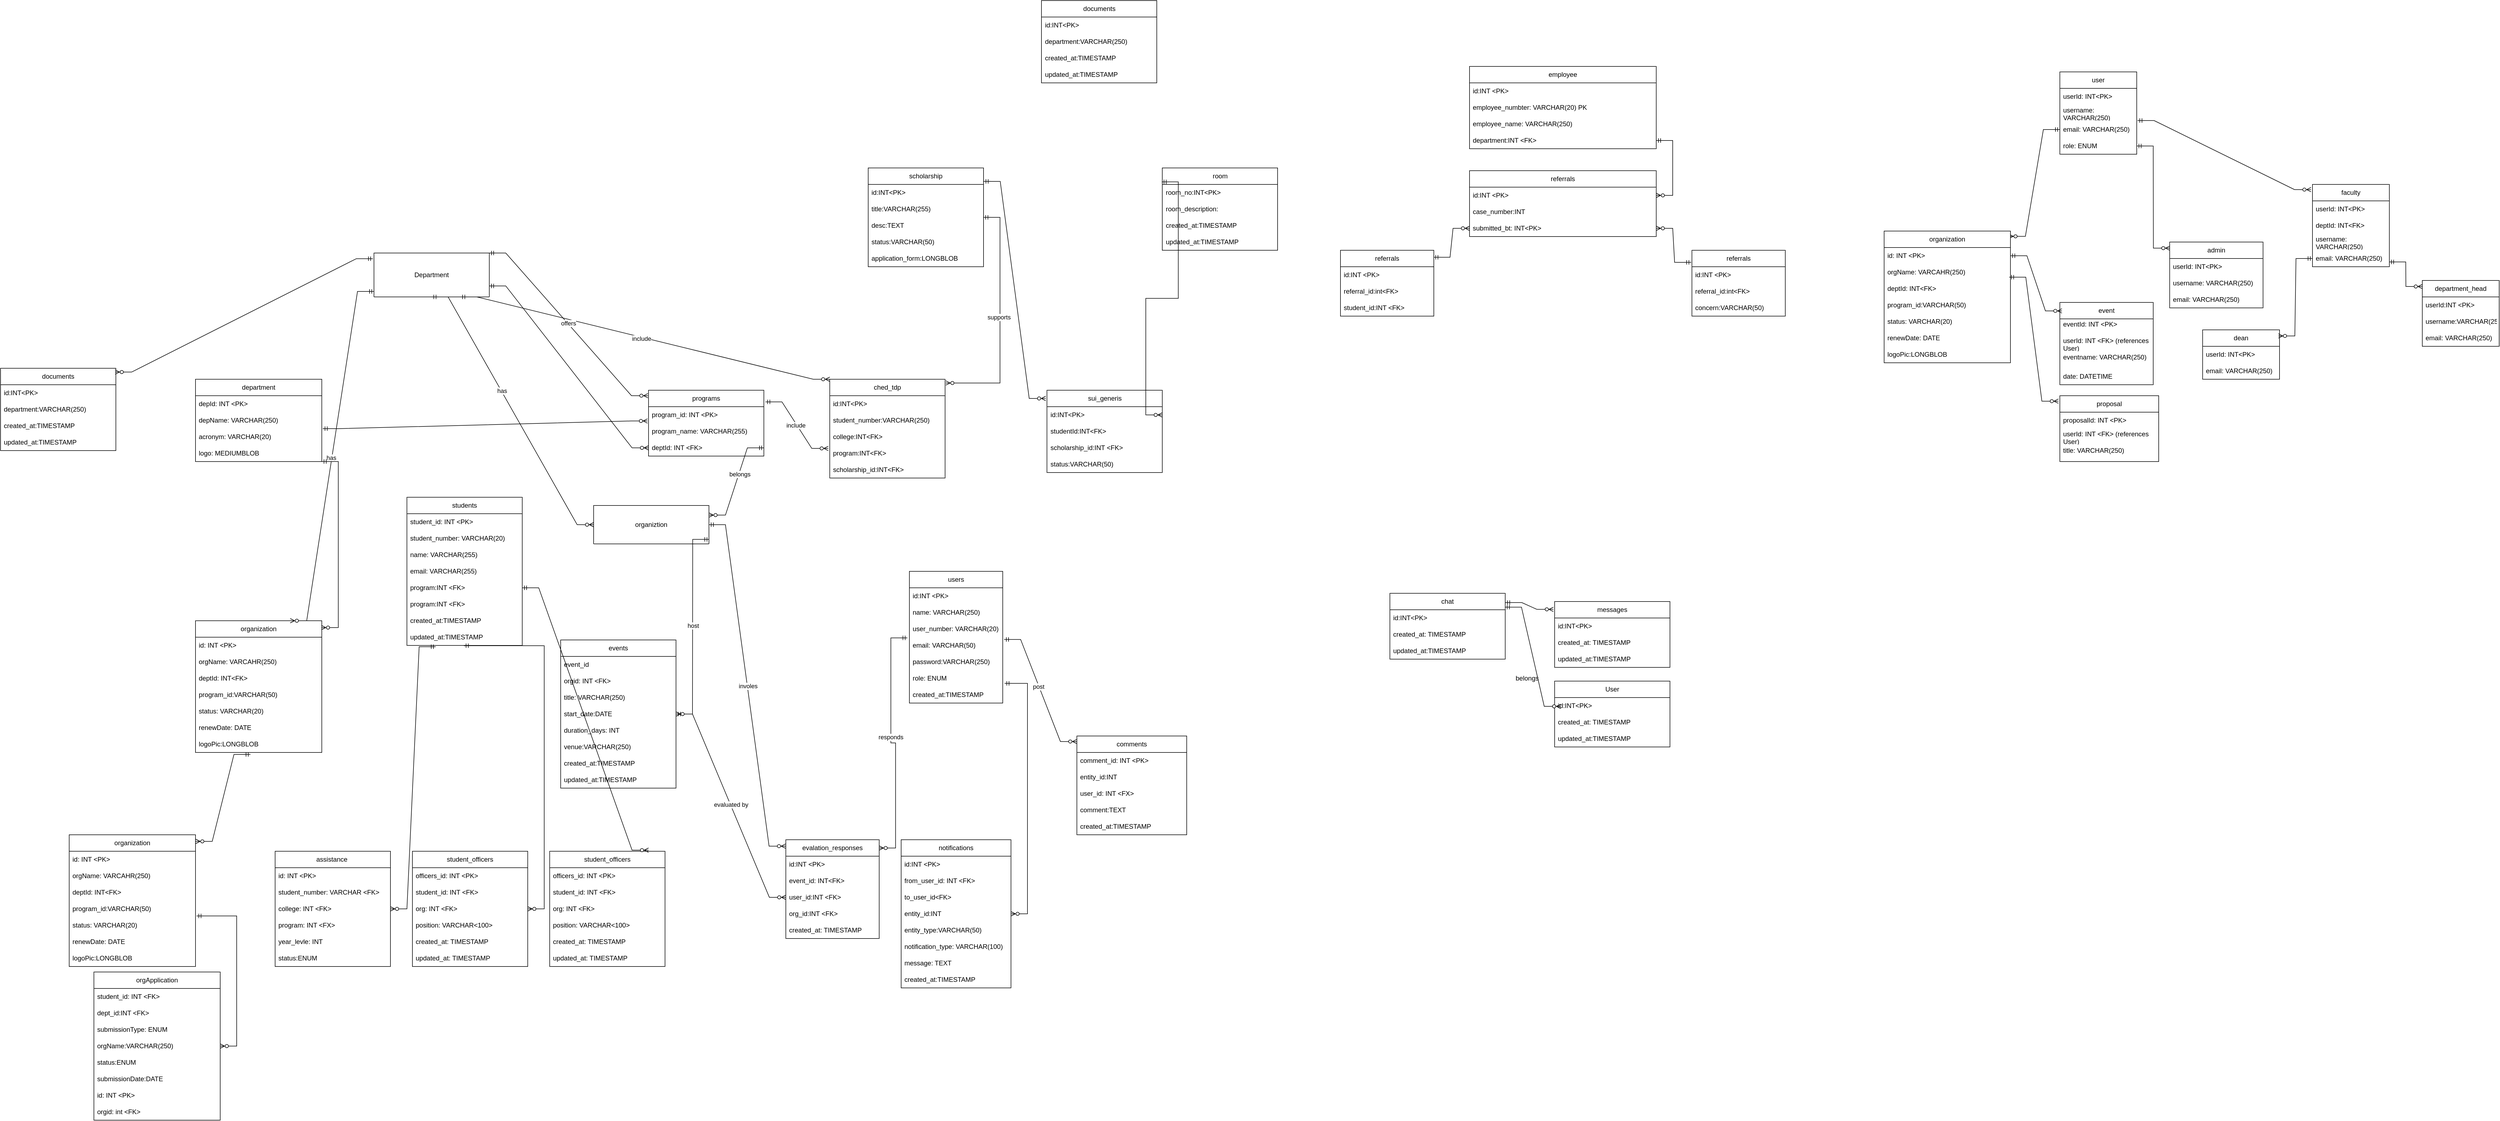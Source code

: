 <mxfile version="26.2.13">
  <diagram id="C5RBs43oDa-KdzZeNtuy" name="Page-1">
    <mxGraphModel dx="2453" dy="1972" grid="1" gridSize="10" guides="1" tooltips="1" connect="1" arrows="1" fold="1" page="1" pageScale="1" pageWidth="827" pageHeight="1169" math="0" shadow="0">
      <root>
        <mxCell id="WIyWlLk6GJQsqaUBKTNV-0" />
        <mxCell id="WIyWlLk6GJQsqaUBKTNV-1" parent="WIyWlLk6GJQsqaUBKTNV-0" />
        <mxCell id="K194ZJ6x8vjtOvq9FhH7-183" value="department" style="swimlane;fontStyle=0;childLayout=stackLayout;horizontal=1;startSize=30;horizontalStack=0;resizeParent=1;resizeParentMax=0;resizeLast=0;collapsible=1;marginBottom=0;whiteSpace=wrap;html=1;" parent="WIyWlLk6GJQsqaUBKTNV-1" vertex="1">
          <mxGeometry x="335" y="330" width="230" height="150" as="geometry" />
        </mxCell>
        <mxCell id="K194ZJ6x8vjtOvq9FhH7-184" value="depId: INT &amp;lt;PK&amp;gt;" style="text;strokeColor=none;fillColor=none;align=left;verticalAlign=middle;spacingLeft=4;spacingRight=4;overflow=hidden;points=[[0,0.5],[1,0.5]];portConstraint=eastwest;rotatable=0;whiteSpace=wrap;html=1;" parent="K194ZJ6x8vjtOvq9FhH7-183" vertex="1">
          <mxGeometry y="30" width="230" height="30" as="geometry" />
        </mxCell>
        <mxCell id="K194ZJ6x8vjtOvq9FhH7-185" value="depName: VARCHAR(250)" style="text;strokeColor=none;fillColor=none;align=left;verticalAlign=middle;spacingLeft=4;spacingRight=4;overflow=hidden;points=[[0,0.5],[1,0.5]];portConstraint=eastwest;rotatable=0;whiteSpace=wrap;html=1;" parent="K194ZJ6x8vjtOvq9FhH7-183" vertex="1">
          <mxGeometry y="60" width="230" height="30" as="geometry" />
        </mxCell>
        <mxCell id="K194ZJ6x8vjtOvq9FhH7-186" value="acronym: VARCHAR(20)" style="text;strokeColor=none;fillColor=none;align=left;verticalAlign=middle;spacingLeft=4;spacingRight=4;overflow=hidden;points=[[0,0.5],[1,0.5]];portConstraint=eastwest;rotatable=0;whiteSpace=wrap;html=1;" parent="K194ZJ6x8vjtOvq9FhH7-183" vertex="1">
          <mxGeometry y="90" width="230" height="30" as="geometry" />
        </mxCell>
        <mxCell id="K194ZJ6x8vjtOvq9FhH7-188" value="logo: MEDIUMBLOB" style="text;strokeColor=none;fillColor=none;align=left;verticalAlign=middle;spacingLeft=4;spacingRight=4;overflow=hidden;points=[[0,0.5],[1,0.5]];portConstraint=eastwest;rotatable=0;whiteSpace=wrap;html=1;" parent="K194ZJ6x8vjtOvq9FhH7-183" vertex="1">
          <mxGeometry y="120" width="230" height="30" as="geometry" />
        </mxCell>
        <mxCell id="K194ZJ6x8vjtOvq9FhH7-189" value="organization" style="swimlane;fontStyle=0;childLayout=stackLayout;horizontal=1;startSize=30;horizontalStack=0;resizeParent=1;resizeParentMax=0;resizeLast=0;collapsible=1;marginBottom=0;whiteSpace=wrap;html=1;" parent="WIyWlLk6GJQsqaUBKTNV-1" vertex="1">
          <mxGeometry x="335" y="770" width="230" height="240" as="geometry" />
        </mxCell>
        <mxCell id="K194ZJ6x8vjtOvq9FhH7-190" value="id: INT &amp;lt;PK&amp;gt;" style="text;strokeColor=none;fillColor=none;align=left;verticalAlign=middle;spacingLeft=4;spacingRight=4;overflow=hidden;points=[[0,0.5],[1,0.5]];portConstraint=eastwest;rotatable=0;whiteSpace=wrap;html=1;" parent="K194ZJ6x8vjtOvq9FhH7-189" vertex="1">
          <mxGeometry y="30" width="230" height="30" as="geometry" />
        </mxCell>
        <mxCell id="K194ZJ6x8vjtOvq9FhH7-191" value="orgName: VARCAHR(250)" style="text;strokeColor=none;fillColor=none;align=left;verticalAlign=middle;spacingLeft=4;spacingRight=4;overflow=hidden;points=[[0,0.5],[1,0.5]];portConstraint=eastwest;rotatable=0;whiteSpace=wrap;html=1;" parent="K194ZJ6x8vjtOvq9FhH7-189" vertex="1">
          <mxGeometry y="60" width="230" height="30" as="geometry" />
        </mxCell>
        <mxCell id="K194ZJ6x8vjtOvq9FhH7-192" value="deptId: INT&amp;lt;FK&amp;gt;" style="text;strokeColor=none;fillColor=none;align=left;verticalAlign=middle;spacingLeft=4;spacingRight=4;overflow=hidden;points=[[0,0.5],[1,0.5]];portConstraint=eastwest;rotatable=0;whiteSpace=wrap;html=1;" parent="K194ZJ6x8vjtOvq9FhH7-189" vertex="1">
          <mxGeometry y="90" width="230" height="30" as="geometry" />
        </mxCell>
        <mxCell id="K194ZJ6x8vjtOvq9FhH7-193" value="program_id:VARCHAR(50)" style="text;strokeColor=none;fillColor=none;align=left;verticalAlign=middle;spacingLeft=4;spacingRight=4;overflow=hidden;points=[[0,0.5],[1,0.5]];portConstraint=eastwest;rotatable=0;whiteSpace=wrap;html=1;" parent="K194ZJ6x8vjtOvq9FhH7-189" vertex="1">
          <mxGeometry y="120" width="230" height="30" as="geometry" />
        </mxCell>
        <mxCell id="K194ZJ6x8vjtOvq9FhH7-195" value="status: VARCHAR(20)" style="text;strokeColor=none;fillColor=none;align=left;verticalAlign=middle;spacingLeft=4;spacingRight=4;overflow=hidden;points=[[0,0.5],[1,0.5]];portConstraint=eastwest;rotatable=0;whiteSpace=wrap;html=1;" parent="K194ZJ6x8vjtOvq9FhH7-189" vertex="1">
          <mxGeometry y="150" width="230" height="30" as="geometry" />
        </mxCell>
        <mxCell id="K194ZJ6x8vjtOvq9FhH7-196" value="renewDate: DATE" style="text;strokeColor=none;fillColor=none;align=left;verticalAlign=middle;spacingLeft=4;spacingRight=4;overflow=hidden;points=[[0,0.5],[1,0.5]];portConstraint=eastwest;rotatable=0;whiteSpace=wrap;html=1;" parent="K194ZJ6x8vjtOvq9FhH7-189" vertex="1">
          <mxGeometry y="180" width="230" height="30" as="geometry" />
        </mxCell>
        <mxCell id="K194ZJ6x8vjtOvq9FhH7-197" value="logoPic:LONGBLOB" style="text;strokeColor=none;fillColor=none;align=left;verticalAlign=middle;spacingLeft=4;spacingRight=4;overflow=hidden;points=[[0,0.5],[1,0.5]];portConstraint=eastwest;rotatable=0;whiteSpace=wrap;html=1;" parent="K194ZJ6x8vjtOvq9FhH7-189" vertex="1">
          <mxGeometry y="210" width="230" height="30" as="geometry" />
        </mxCell>
        <mxCell id="K194ZJ6x8vjtOvq9FhH7-198" value="organization" style="swimlane;fontStyle=0;childLayout=stackLayout;horizontal=1;startSize=30;horizontalStack=0;resizeParent=1;resizeParentMax=0;resizeLast=0;collapsible=1;marginBottom=0;whiteSpace=wrap;html=1;" parent="WIyWlLk6GJQsqaUBKTNV-1" vertex="1">
          <mxGeometry x="105" y="1160" width="230" height="240" as="geometry" />
        </mxCell>
        <mxCell id="K194ZJ6x8vjtOvq9FhH7-199" value="id: INT &amp;lt;PK&amp;gt;" style="text;strokeColor=none;fillColor=none;align=left;verticalAlign=middle;spacingLeft=4;spacingRight=4;overflow=hidden;points=[[0,0.5],[1,0.5]];portConstraint=eastwest;rotatable=0;whiteSpace=wrap;html=1;" parent="K194ZJ6x8vjtOvq9FhH7-198" vertex="1">
          <mxGeometry y="30" width="230" height="30" as="geometry" />
        </mxCell>
        <mxCell id="K194ZJ6x8vjtOvq9FhH7-200" value="orgName: VARCAHR(250)" style="text;strokeColor=none;fillColor=none;align=left;verticalAlign=middle;spacingLeft=4;spacingRight=4;overflow=hidden;points=[[0,0.5],[1,0.5]];portConstraint=eastwest;rotatable=0;whiteSpace=wrap;html=1;" parent="K194ZJ6x8vjtOvq9FhH7-198" vertex="1">
          <mxGeometry y="60" width="230" height="30" as="geometry" />
        </mxCell>
        <mxCell id="K194ZJ6x8vjtOvq9FhH7-201" value="deptId: INT&amp;lt;FK&amp;gt;" style="text;strokeColor=none;fillColor=none;align=left;verticalAlign=middle;spacingLeft=4;spacingRight=4;overflow=hidden;points=[[0,0.5],[1,0.5]];portConstraint=eastwest;rotatable=0;whiteSpace=wrap;html=1;" parent="K194ZJ6x8vjtOvq9FhH7-198" vertex="1">
          <mxGeometry y="90" width="230" height="30" as="geometry" />
        </mxCell>
        <mxCell id="K194ZJ6x8vjtOvq9FhH7-202" value="program_id:VARCHAR(50)" style="text;strokeColor=none;fillColor=none;align=left;verticalAlign=middle;spacingLeft=4;spacingRight=4;overflow=hidden;points=[[0,0.5],[1,0.5]];portConstraint=eastwest;rotatable=0;whiteSpace=wrap;html=1;" parent="K194ZJ6x8vjtOvq9FhH7-198" vertex="1">
          <mxGeometry y="120" width="230" height="30" as="geometry" />
        </mxCell>
        <mxCell id="K194ZJ6x8vjtOvq9FhH7-203" value="status: VARCHAR(20)" style="text;strokeColor=none;fillColor=none;align=left;verticalAlign=middle;spacingLeft=4;spacingRight=4;overflow=hidden;points=[[0,0.5],[1,0.5]];portConstraint=eastwest;rotatable=0;whiteSpace=wrap;html=1;" parent="K194ZJ6x8vjtOvq9FhH7-198" vertex="1">
          <mxGeometry y="150" width="230" height="30" as="geometry" />
        </mxCell>
        <mxCell id="K194ZJ6x8vjtOvq9FhH7-204" value="renewDate: DATE" style="text;strokeColor=none;fillColor=none;align=left;verticalAlign=middle;spacingLeft=4;spacingRight=4;overflow=hidden;points=[[0,0.5],[1,0.5]];portConstraint=eastwest;rotatable=0;whiteSpace=wrap;html=1;" parent="K194ZJ6x8vjtOvq9FhH7-198" vertex="1">
          <mxGeometry y="180" width="230" height="30" as="geometry" />
        </mxCell>
        <mxCell id="K194ZJ6x8vjtOvq9FhH7-205" value="logoPic:LONGBLOB" style="text;strokeColor=none;fillColor=none;align=left;verticalAlign=middle;spacingLeft=4;spacingRight=4;overflow=hidden;points=[[0,0.5],[1,0.5]];portConstraint=eastwest;rotatable=0;whiteSpace=wrap;html=1;" parent="K194ZJ6x8vjtOvq9FhH7-198" vertex="1">
          <mxGeometry y="210" width="230" height="30" as="geometry" />
        </mxCell>
        <mxCell id="K194ZJ6x8vjtOvq9FhH7-216" value="orgApplication" style="swimlane;fontStyle=0;childLayout=stackLayout;horizontal=1;startSize=30;horizontalStack=0;resizeParent=1;resizeParentMax=0;resizeLast=0;collapsible=1;marginBottom=0;whiteSpace=wrap;html=1;" parent="WIyWlLk6GJQsqaUBKTNV-1" vertex="1">
          <mxGeometry x="150" y="1410" width="230" height="270" as="geometry" />
        </mxCell>
        <mxCell id="K194ZJ6x8vjtOvq9FhH7-219" value="student_id: INT &amp;lt;FK&amp;gt;" style="text;strokeColor=none;fillColor=none;align=left;verticalAlign=middle;spacingLeft=4;spacingRight=4;overflow=hidden;points=[[0,0.5],[1,0.5]];portConstraint=eastwest;rotatable=0;whiteSpace=wrap;html=1;" parent="K194ZJ6x8vjtOvq9FhH7-216" vertex="1">
          <mxGeometry y="30" width="230" height="30" as="geometry" />
        </mxCell>
        <mxCell id="K194ZJ6x8vjtOvq9FhH7-220" value="dept_id:INT &amp;lt;FK&amp;gt;" style="text;strokeColor=none;fillColor=none;align=left;verticalAlign=middle;spacingLeft=4;spacingRight=4;overflow=hidden;points=[[0,0.5],[1,0.5]];portConstraint=eastwest;rotatable=0;whiteSpace=wrap;html=1;" parent="K194ZJ6x8vjtOvq9FhH7-216" vertex="1">
          <mxGeometry y="60" width="230" height="30" as="geometry" />
        </mxCell>
        <mxCell id="K194ZJ6x8vjtOvq9FhH7-221" value="submissionType: ENUM" style="text;strokeColor=none;fillColor=none;align=left;verticalAlign=middle;spacingLeft=4;spacingRight=4;overflow=hidden;points=[[0,0.5],[1,0.5]];portConstraint=eastwest;rotatable=0;whiteSpace=wrap;html=1;" parent="K194ZJ6x8vjtOvq9FhH7-216" vertex="1">
          <mxGeometry y="90" width="230" height="30" as="geometry" />
        </mxCell>
        <mxCell id="K194ZJ6x8vjtOvq9FhH7-222" value="orgName:VARCHAR(250)" style="text;strokeColor=none;fillColor=none;align=left;verticalAlign=middle;spacingLeft=4;spacingRight=4;overflow=hidden;points=[[0,0.5],[1,0.5]];portConstraint=eastwest;rotatable=0;whiteSpace=wrap;html=1;" parent="K194ZJ6x8vjtOvq9FhH7-216" vertex="1">
          <mxGeometry y="120" width="230" height="30" as="geometry" />
        </mxCell>
        <mxCell id="K194ZJ6x8vjtOvq9FhH7-223" value="status:ENUM" style="text;strokeColor=none;fillColor=none;align=left;verticalAlign=middle;spacingLeft=4;spacingRight=4;overflow=hidden;points=[[0,0.5],[1,0.5]];portConstraint=eastwest;rotatable=0;whiteSpace=wrap;html=1;" parent="K194ZJ6x8vjtOvq9FhH7-216" vertex="1">
          <mxGeometry y="150" width="230" height="30" as="geometry" />
        </mxCell>
        <mxCell id="K194ZJ6x8vjtOvq9FhH7-224" value="submissionDate:DATE" style="text;strokeColor=none;fillColor=none;align=left;verticalAlign=middle;spacingLeft=4;spacingRight=4;overflow=hidden;points=[[0,0.5],[1,0.5]];portConstraint=eastwest;rotatable=0;whiteSpace=wrap;html=1;" parent="K194ZJ6x8vjtOvq9FhH7-216" vertex="1">
          <mxGeometry y="180" width="230" height="30" as="geometry" />
        </mxCell>
        <mxCell id="K194ZJ6x8vjtOvq9FhH7-217" value="id: INT &amp;lt;PK&amp;gt;" style="text;strokeColor=none;fillColor=none;align=left;verticalAlign=middle;spacingLeft=4;spacingRight=4;overflow=hidden;points=[[0,0.5],[1,0.5]];portConstraint=eastwest;rotatable=0;whiteSpace=wrap;html=1;" parent="K194ZJ6x8vjtOvq9FhH7-216" vertex="1">
          <mxGeometry y="210" width="230" height="30" as="geometry" />
        </mxCell>
        <mxCell id="K194ZJ6x8vjtOvq9FhH7-218" value="orgid: int &amp;lt;FK&amp;gt;" style="text;strokeColor=none;fillColor=none;align=left;verticalAlign=middle;spacingLeft=4;spacingRight=4;overflow=hidden;points=[[0,0.5],[1,0.5]];portConstraint=eastwest;rotatable=0;whiteSpace=wrap;html=1;" parent="K194ZJ6x8vjtOvq9FhH7-216" vertex="1">
          <mxGeometry y="240" width="230" height="30" as="geometry" />
        </mxCell>
        <mxCell id="K194ZJ6x8vjtOvq9FhH7-225" value="programs" style="swimlane;fontStyle=0;childLayout=stackLayout;horizontal=1;startSize=30;horizontalStack=0;resizeParent=1;resizeParentMax=0;resizeLast=0;collapsible=1;marginBottom=0;whiteSpace=wrap;html=1;" parent="WIyWlLk6GJQsqaUBKTNV-1" vertex="1">
          <mxGeometry x="1160" y="350" width="210" height="120" as="geometry" />
        </mxCell>
        <mxCell id="K194ZJ6x8vjtOvq9FhH7-226" value="program_id: INT &amp;lt;PK&amp;gt;" style="text;strokeColor=none;fillColor=none;align=left;verticalAlign=middle;spacingLeft=4;spacingRight=4;overflow=hidden;points=[[0,0.5],[1,0.5]];portConstraint=eastwest;rotatable=0;whiteSpace=wrap;html=1;" parent="K194ZJ6x8vjtOvq9FhH7-225" vertex="1">
          <mxGeometry y="30" width="210" height="30" as="geometry" />
        </mxCell>
        <mxCell id="K194ZJ6x8vjtOvq9FhH7-227" value="program_name: VARCHAR(255)" style="text;strokeColor=none;fillColor=none;align=left;verticalAlign=middle;spacingLeft=4;spacingRight=4;overflow=hidden;points=[[0,0.5],[1,0.5]];portConstraint=eastwest;rotatable=0;whiteSpace=wrap;html=1;" parent="K194ZJ6x8vjtOvq9FhH7-225" vertex="1">
          <mxGeometry y="60" width="210" height="30" as="geometry" />
        </mxCell>
        <mxCell id="K194ZJ6x8vjtOvq9FhH7-230" value="deptId: INT &amp;lt;FK&amp;gt;" style="text;strokeColor=none;fillColor=none;align=left;verticalAlign=middle;spacingLeft=4;spacingRight=4;overflow=hidden;points=[[0,0.5],[1,0.5]];portConstraint=eastwest;rotatable=0;whiteSpace=wrap;html=1;" parent="K194ZJ6x8vjtOvq9FhH7-225" vertex="1">
          <mxGeometry y="90" width="210" height="30" as="geometry" />
        </mxCell>
        <mxCell id="K194ZJ6x8vjtOvq9FhH7-231" value="organiztion" style="swimlane;fontStyle=0;childLayout=stackLayout;horizontal=1;startSize=70;horizontalStack=0;resizeParent=1;resizeParentMax=0;resizeLast=0;collapsible=1;marginBottom=0;whiteSpace=wrap;html=1;" parent="WIyWlLk6GJQsqaUBKTNV-1" vertex="1">
          <mxGeometry x="1060" y="560" width="210" height="70" as="geometry" />
        </mxCell>
        <mxCell id="K194ZJ6x8vjtOvq9FhH7-241" value="events" style="swimlane;fontStyle=0;childLayout=stackLayout;horizontal=1;startSize=30;horizontalStack=0;resizeParent=1;resizeParentMax=0;resizeLast=0;collapsible=1;marginBottom=0;whiteSpace=wrap;html=1;" parent="WIyWlLk6GJQsqaUBKTNV-1" vertex="1">
          <mxGeometry x="1000" y="805" width="210" height="270" as="geometry" />
        </mxCell>
        <mxCell id="K194ZJ6x8vjtOvq9FhH7-242" value="event_id" style="text;strokeColor=none;fillColor=none;align=left;verticalAlign=middle;spacingLeft=4;spacingRight=4;overflow=hidden;points=[[0,0.5],[1,0.5]];portConstraint=eastwest;rotatable=0;whiteSpace=wrap;html=1;" parent="K194ZJ6x8vjtOvq9FhH7-241" vertex="1">
          <mxGeometry y="30" width="210" height="30" as="geometry" />
        </mxCell>
        <mxCell id="K194ZJ6x8vjtOvq9FhH7-243" value="orgid: INT &amp;lt;FK&amp;gt;" style="text;strokeColor=none;fillColor=none;align=left;verticalAlign=middle;spacingLeft=4;spacingRight=4;overflow=hidden;points=[[0,0.5],[1,0.5]];portConstraint=eastwest;rotatable=0;whiteSpace=wrap;html=1;" parent="K194ZJ6x8vjtOvq9FhH7-241" vertex="1">
          <mxGeometry y="60" width="210" height="30" as="geometry" />
        </mxCell>
        <mxCell id="K194ZJ6x8vjtOvq9FhH7-244" value="title: VARCHAR(250)" style="text;strokeColor=none;fillColor=none;align=left;verticalAlign=middle;spacingLeft=4;spacingRight=4;overflow=hidden;points=[[0,0.5],[1,0.5]];portConstraint=eastwest;rotatable=0;whiteSpace=wrap;html=1;" parent="K194ZJ6x8vjtOvq9FhH7-241" vertex="1">
          <mxGeometry y="90" width="210" height="30" as="geometry" />
        </mxCell>
        <mxCell id="K194ZJ6x8vjtOvq9FhH7-245" value="start_date:DATE" style="text;strokeColor=none;fillColor=none;align=left;verticalAlign=middle;spacingLeft=4;spacingRight=4;overflow=hidden;points=[[0,0.5],[1,0.5]];portConstraint=eastwest;rotatable=0;whiteSpace=wrap;html=1;" parent="K194ZJ6x8vjtOvq9FhH7-241" vertex="1">
          <mxGeometry y="120" width="210" height="30" as="geometry" />
        </mxCell>
        <mxCell id="K194ZJ6x8vjtOvq9FhH7-246" value="duration_days: INT" style="text;strokeColor=none;fillColor=none;align=left;verticalAlign=middle;spacingLeft=4;spacingRight=4;overflow=hidden;points=[[0,0.5],[1,0.5]];portConstraint=eastwest;rotatable=0;whiteSpace=wrap;html=1;" parent="K194ZJ6x8vjtOvq9FhH7-241" vertex="1">
          <mxGeometry y="150" width="210" height="30" as="geometry" />
        </mxCell>
        <mxCell id="K194ZJ6x8vjtOvq9FhH7-247" value="venue:VARCHAR(250)" style="text;strokeColor=none;fillColor=none;align=left;verticalAlign=middle;spacingLeft=4;spacingRight=4;overflow=hidden;points=[[0,0.5],[1,0.5]];portConstraint=eastwest;rotatable=0;whiteSpace=wrap;html=1;" parent="K194ZJ6x8vjtOvq9FhH7-241" vertex="1">
          <mxGeometry y="180" width="210" height="30" as="geometry" />
        </mxCell>
        <mxCell id="K194ZJ6x8vjtOvq9FhH7-248" value="created_at:TIMESTAMP" style="text;strokeColor=none;fillColor=none;align=left;verticalAlign=middle;spacingLeft=4;spacingRight=4;overflow=hidden;points=[[0,0.5],[1,0.5]];portConstraint=eastwest;rotatable=0;whiteSpace=wrap;html=1;" parent="K194ZJ6x8vjtOvq9FhH7-241" vertex="1">
          <mxGeometry y="210" width="210" height="30" as="geometry" />
        </mxCell>
        <mxCell id="K194ZJ6x8vjtOvq9FhH7-249" value="updated_at:TIMESTAMP" style="text;strokeColor=none;fillColor=none;align=left;verticalAlign=middle;spacingLeft=4;spacingRight=4;overflow=hidden;points=[[0,0.5],[1,0.5]];portConstraint=eastwest;rotatable=0;whiteSpace=wrap;html=1;" parent="K194ZJ6x8vjtOvq9FhH7-241" vertex="1">
          <mxGeometry y="240" width="210" height="30" as="geometry" />
        </mxCell>
        <mxCell id="K194ZJ6x8vjtOvq9FhH7-250" value="documents" style="swimlane;fontStyle=0;childLayout=stackLayout;horizontal=1;startSize=30;horizontalStack=0;resizeParent=1;resizeParentMax=0;resizeLast=0;collapsible=1;marginBottom=0;whiteSpace=wrap;html=1;" parent="WIyWlLk6GJQsqaUBKTNV-1" vertex="1">
          <mxGeometry x="1875.5" y="-360" width="210" height="150" as="geometry" />
        </mxCell>
        <mxCell id="K194ZJ6x8vjtOvq9FhH7-251" value="id:INT&amp;lt;PK&amp;gt;" style="text;strokeColor=none;fillColor=none;align=left;verticalAlign=middle;spacingLeft=4;spacingRight=4;overflow=hidden;points=[[0,0.5],[1,0.5]];portConstraint=eastwest;rotatable=0;whiteSpace=wrap;html=1;" parent="K194ZJ6x8vjtOvq9FhH7-250" vertex="1">
          <mxGeometry y="30" width="210" height="30" as="geometry" />
        </mxCell>
        <mxCell id="K194ZJ6x8vjtOvq9FhH7-252" value="department:VARCHAR(250)" style="text;strokeColor=none;fillColor=none;align=left;verticalAlign=middle;spacingLeft=4;spacingRight=4;overflow=hidden;points=[[0,0.5],[1,0.5]];portConstraint=eastwest;rotatable=0;whiteSpace=wrap;html=1;" parent="K194ZJ6x8vjtOvq9FhH7-250" vertex="1">
          <mxGeometry y="60" width="210" height="30" as="geometry" />
        </mxCell>
        <mxCell id="K194ZJ6x8vjtOvq9FhH7-253" value="created_at:TIMESTAMP" style="text;strokeColor=none;fillColor=none;align=left;verticalAlign=middle;spacingLeft=4;spacingRight=4;overflow=hidden;points=[[0,0.5],[1,0.5]];portConstraint=eastwest;rotatable=0;whiteSpace=wrap;html=1;" parent="K194ZJ6x8vjtOvq9FhH7-250" vertex="1">
          <mxGeometry y="90" width="210" height="30" as="geometry" />
        </mxCell>
        <mxCell id="K194ZJ6x8vjtOvq9FhH7-254" value="updated_at:TIMESTAMP" style="text;strokeColor=none;fillColor=none;align=left;verticalAlign=middle;spacingLeft=4;spacingRight=4;overflow=hidden;points=[[0,0.5],[1,0.5]];portConstraint=eastwest;rotatable=0;whiteSpace=wrap;html=1;" parent="K194ZJ6x8vjtOvq9FhH7-250" vertex="1">
          <mxGeometry y="120" width="210" height="30" as="geometry" />
        </mxCell>
        <mxCell id="K194ZJ6x8vjtOvq9FhH7-255" value="Department" style="swimlane;fontStyle=0;childLayout=stackLayout;horizontal=1;startSize=80;horizontalStack=0;resizeParent=1;resizeParentMax=0;resizeLast=0;collapsible=1;marginBottom=0;whiteSpace=wrap;html=1;" parent="WIyWlLk6GJQsqaUBKTNV-1" vertex="1">
          <mxGeometry x="660" y="100" width="210" height="80" as="geometry" />
        </mxCell>
        <mxCell id="K194ZJ6x8vjtOvq9FhH7-264" value="employee" style="swimlane;fontStyle=0;childLayout=stackLayout;horizontal=1;startSize=30;horizontalStack=0;resizeParent=1;resizeParentMax=0;resizeLast=0;collapsible=1;marginBottom=0;whiteSpace=wrap;html=1;" parent="WIyWlLk6GJQsqaUBKTNV-1" vertex="1">
          <mxGeometry x="2655" y="-240" width="340" height="150" as="geometry" />
        </mxCell>
        <mxCell id="K194ZJ6x8vjtOvq9FhH7-265" value="id:INT &amp;lt;PK&amp;gt;" style="text;strokeColor=none;fillColor=none;align=left;verticalAlign=middle;spacingLeft=4;spacingRight=4;overflow=hidden;points=[[0,0.5],[1,0.5]];portConstraint=eastwest;rotatable=0;whiteSpace=wrap;html=1;" parent="K194ZJ6x8vjtOvq9FhH7-264" vertex="1">
          <mxGeometry y="30" width="340" height="30" as="geometry" />
        </mxCell>
        <mxCell id="K194ZJ6x8vjtOvq9FhH7-266" value="employee_numbter: VARCHAR(20) PK" style="text;strokeColor=none;fillColor=none;align=left;verticalAlign=middle;spacingLeft=4;spacingRight=4;overflow=hidden;points=[[0,0.5],[1,0.5]];portConstraint=eastwest;rotatable=0;whiteSpace=wrap;html=1;" parent="K194ZJ6x8vjtOvq9FhH7-264" vertex="1">
          <mxGeometry y="60" width="340" height="30" as="geometry" />
        </mxCell>
        <mxCell id="K194ZJ6x8vjtOvq9FhH7-267" value="employee_name: VARCHAR(250)" style="text;strokeColor=none;fillColor=none;align=left;verticalAlign=middle;spacingLeft=4;spacingRight=4;overflow=hidden;points=[[0,0.5],[1,0.5]];portConstraint=eastwest;rotatable=0;whiteSpace=wrap;html=1;" parent="K194ZJ6x8vjtOvq9FhH7-264" vertex="1">
          <mxGeometry y="90" width="340" height="30" as="geometry" />
        </mxCell>
        <mxCell id="K194ZJ6x8vjtOvq9FhH7-268" value="department:INT &amp;lt;FK&amp;gt;" style="text;strokeColor=none;fillColor=none;align=left;verticalAlign=middle;spacingLeft=4;spacingRight=4;overflow=hidden;points=[[0,0.5],[1,0.5]];portConstraint=eastwest;rotatable=0;whiteSpace=wrap;html=1;" parent="K194ZJ6x8vjtOvq9FhH7-264" vertex="1">
          <mxGeometry y="120" width="340" height="30" as="geometry" />
        </mxCell>
        <mxCell id="K194ZJ6x8vjtOvq9FhH7-271" value="documents" style="swimlane;fontStyle=0;childLayout=stackLayout;horizontal=1;startSize=30;horizontalStack=0;resizeParent=1;resizeParentMax=0;resizeLast=0;collapsible=1;marginBottom=0;whiteSpace=wrap;html=1;" parent="WIyWlLk6GJQsqaUBKTNV-1" vertex="1">
          <mxGeometry x="-20" y="310" width="210" height="150" as="geometry" />
        </mxCell>
        <mxCell id="K194ZJ6x8vjtOvq9FhH7-272" value="id:INT&amp;lt;PK&amp;gt;" style="text;strokeColor=none;fillColor=none;align=left;verticalAlign=middle;spacingLeft=4;spacingRight=4;overflow=hidden;points=[[0,0.5],[1,0.5]];portConstraint=eastwest;rotatable=0;whiteSpace=wrap;html=1;" parent="K194ZJ6x8vjtOvq9FhH7-271" vertex="1">
          <mxGeometry y="30" width="210" height="30" as="geometry" />
        </mxCell>
        <mxCell id="K194ZJ6x8vjtOvq9FhH7-273" value="department:VARCHAR(250)" style="text;strokeColor=none;fillColor=none;align=left;verticalAlign=middle;spacingLeft=4;spacingRight=4;overflow=hidden;points=[[0,0.5],[1,0.5]];portConstraint=eastwest;rotatable=0;whiteSpace=wrap;html=1;" parent="K194ZJ6x8vjtOvq9FhH7-271" vertex="1">
          <mxGeometry y="60" width="210" height="30" as="geometry" />
        </mxCell>
        <mxCell id="K194ZJ6x8vjtOvq9FhH7-274" value="created_at:TIMESTAMP" style="text;strokeColor=none;fillColor=none;align=left;verticalAlign=middle;spacingLeft=4;spacingRight=4;overflow=hidden;points=[[0,0.5],[1,0.5]];portConstraint=eastwest;rotatable=0;whiteSpace=wrap;html=1;" parent="K194ZJ6x8vjtOvq9FhH7-271" vertex="1">
          <mxGeometry y="90" width="210" height="30" as="geometry" />
        </mxCell>
        <mxCell id="K194ZJ6x8vjtOvq9FhH7-275" value="updated_at:TIMESTAMP" style="text;strokeColor=none;fillColor=none;align=left;verticalAlign=middle;spacingLeft=4;spacingRight=4;overflow=hidden;points=[[0,0.5],[1,0.5]];portConstraint=eastwest;rotatable=0;whiteSpace=wrap;html=1;" parent="K194ZJ6x8vjtOvq9FhH7-271" vertex="1">
          <mxGeometry y="120" width="210" height="30" as="geometry" />
        </mxCell>
        <mxCell id="K194ZJ6x8vjtOvq9FhH7-283" value="referrals" style="swimlane;fontStyle=0;childLayout=stackLayout;horizontal=1;startSize=30;horizontalStack=0;resizeParent=1;resizeParentMax=0;resizeLast=0;collapsible=1;marginBottom=0;whiteSpace=wrap;html=1;" parent="WIyWlLk6GJQsqaUBKTNV-1" vertex="1">
          <mxGeometry x="2655" y="-50" width="340" height="120" as="geometry" />
        </mxCell>
        <mxCell id="K194ZJ6x8vjtOvq9FhH7-284" value="id:INT &amp;lt;PK&amp;gt;" style="text;strokeColor=none;fillColor=none;align=left;verticalAlign=middle;spacingLeft=4;spacingRight=4;overflow=hidden;points=[[0,0.5],[1,0.5]];portConstraint=eastwest;rotatable=0;whiteSpace=wrap;html=1;" parent="K194ZJ6x8vjtOvq9FhH7-283" vertex="1">
          <mxGeometry y="30" width="340" height="30" as="geometry" />
        </mxCell>
        <mxCell id="K194ZJ6x8vjtOvq9FhH7-285" value="case_number:INT&amp;nbsp;" style="text;strokeColor=none;fillColor=none;align=left;verticalAlign=middle;spacingLeft=4;spacingRight=4;overflow=hidden;points=[[0,0.5],[1,0.5]];portConstraint=eastwest;rotatable=0;whiteSpace=wrap;html=1;" parent="K194ZJ6x8vjtOvq9FhH7-283" vertex="1">
          <mxGeometry y="60" width="340" height="30" as="geometry" />
        </mxCell>
        <mxCell id="K194ZJ6x8vjtOvq9FhH7-286" value="submitted_bt: INT&amp;lt;PK&amp;gt;" style="text;strokeColor=none;fillColor=none;align=left;verticalAlign=middle;spacingLeft=4;spacingRight=4;overflow=hidden;points=[[0,0.5],[1,0.5]];portConstraint=eastwest;rotatable=0;whiteSpace=wrap;html=1;" parent="K194ZJ6x8vjtOvq9FhH7-283" vertex="1">
          <mxGeometry y="90" width="340" height="30" as="geometry" />
        </mxCell>
        <mxCell id="K194ZJ6x8vjtOvq9FhH7-293" value="referrals" style="swimlane;fontStyle=0;childLayout=stackLayout;horizontal=1;startSize=30;horizontalStack=0;resizeParent=1;resizeParentMax=0;resizeLast=0;collapsible=1;marginBottom=0;whiteSpace=wrap;html=1;" parent="WIyWlLk6GJQsqaUBKTNV-1" vertex="1">
          <mxGeometry x="2420" y="95" width="170" height="120" as="geometry" />
        </mxCell>
        <mxCell id="K194ZJ6x8vjtOvq9FhH7-294" value="id:INT &amp;lt;PK&amp;gt;" style="text;strokeColor=none;fillColor=none;align=left;verticalAlign=middle;spacingLeft=4;spacingRight=4;overflow=hidden;points=[[0,0.5],[1,0.5]];portConstraint=eastwest;rotatable=0;whiteSpace=wrap;html=1;" parent="K194ZJ6x8vjtOvq9FhH7-293" vertex="1">
          <mxGeometry y="30" width="170" height="30" as="geometry" />
        </mxCell>
        <mxCell id="K194ZJ6x8vjtOvq9FhH7-295" value="referral_id:int&amp;lt;FK&amp;gt;" style="text;strokeColor=none;fillColor=none;align=left;verticalAlign=middle;spacingLeft=4;spacingRight=4;overflow=hidden;points=[[0,0.5],[1,0.5]];portConstraint=eastwest;rotatable=0;whiteSpace=wrap;html=1;" parent="K194ZJ6x8vjtOvq9FhH7-293" vertex="1">
          <mxGeometry y="60" width="170" height="30" as="geometry" />
        </mxCell>
        <mxCell id="K194ZJ6x8vjtOvq9FhH7-296" value="student_id:INT &amp;lt;FK&amp;gt;" style="text;strokeColor=none;fillColor=none;align=left;verticalAlign=middle;spacingLeft=4;spacingRight=4;overflow=hidden;points=[[0,0.5],[1,0.5]];portConstraint=eastwest;rotatable=0;whiteSpace=wrap;html=1;" parent="K194ZJ6x8vjtOvq9FhH7-293" vertex="1">
          <mxGeometry y="90" width="170" height="30" as="geometry" />
        </mxCell>
        <mxCell id="K194ZJ6x8vjtOvq9FhH7-304" value="referrals" style="swimlane;fontStyle=0;childLayout=stackLayout;horizontal=1;startSize=30;horizontalStack=0;resizeParent=1;resizeParentMax=0;resizeLast=0;collapsible=1;marginBottom=0;whiteSpace=wrap;html=1;" parent="WIyWlLk6GJQsqaUBKTNV-1" vertex="1">
          <mxGeometry x="3060" y="95" width="170" height="120" as="geometry" />
        </mxCell>
        <mxCell id="K194ZJ6x8vjtOvq9FhH7-305" value="id:INT &amp;lt;PK&amp;gt;" style="text;strokeColor=none;fillColor=none;align=left;verticalAlign=middle;spacingLeft=4;spacingRight=4;overflow=hidden;points=[[0,0.5],[1,0.5]];portConstraint=eastwest;rotatable=0;whiteSpace=wrap;html=1;" parent="K194ZJ6x8vjtOvq9FhH7-304" vertex="1">
          <mxGeometry y="30" width="170" height="30" as="geometry" />
        </mxCell>
        <mxCell id="K194ZJ6x8vjtOvq9FhH7-306" value="referral_id:int&amp;lt;FK&amp;gt;" style="text;strokeColor=none;fillColor=none;align=left;verticalAlign=middle;spacingLeft=4;spacingRight=4;overflow=hidden;points=[[0,0.5],[1,0.5]];portConstraint=eastwest;rotatable=0;whiteSpace=wrap;html=1;" parent="K194ZJ6x8vjtOvq9FhH7-304" vertex="1">
          <mxGeometry y="60" width="170" height="30" as="geometry" />
        </mxCell>
        <mxCell id="K194ZJ6x8vjtOvq9FhH7-307" value="concern:VARCHAR(50)" style="text;strokeColor=none;fillColor=none;align=left;verticalAlign=middle;spacingLeft=4;spacingRight=4;overflow=hidden;points=[[0,0.5],[1,0.5]];portConstraint=eastwest;rotatable=0;whiteSpace=wrap;html=1;" parent="K194ZJ6x8vjtOvq9FhH7-304" vertex="1">
          <mxGeometry y="90" width="170" height="30" as="geometry" />
        </mxCell>
        <mxCell id="K194ZJ6x8vjtOvq9FhH7-308" value="students" style="swimlane;fontStyle=0;childLayout=stackLayout;horizontal=1;startSize=30;horizontalStack=0;resizeParent=1;resizeParentMax=0;resizeLast=0;collapsible=1;marginBottom=0;whiteSpace=wrap;html=1;" parent="WIyWlLk6GJQsqaUBKTNV-1" vertex="1">
          <mxGeometry x="720" y="545" width="210" height="270" as="geometry" />
        </mxCell>
        <mxCell id="K194ZJ6x8vjtOvq9FhH7-309" value="student_id: INT &amp;lt;PK&amp;gt;" style="text;strokeColor=none;fillColor=none;align=left;verticalAlign=middle;spacingLeft=4;spacingRight=4;overflow=hidden;points=[[0,0.5],[1,0.5]];portConstraint=eastwest;rotatable=0;whiteSpace=wrap;html=1;" parent="K194ZJ6x8vjtOvq9FhH7-308" vertex="1">
          <mxGeometry y="30" width="210" height="30" as="geometry" />
        </mxCell>
        <mxCell id="K194ZJ6x8vjtOvq9FhH7-310" value="student_number: VARCHAR(20)" style="text;strokeColor=none;fillColor=none;align=left;verticalAlign=middle;spacingLeft=4;spacingRight=4;overflow=hidden;points=[[0,0.5],[1,0.5]];portConstraint=eastwest;rotatable=0;whiteSpace=wrap;html=1;" parent="K194ZJ6x8vjtOvq9FhH7-308" vertex="1">
          <mxGeometry y="60" width="210" height="30" as="geometry" />
        </mxCell>
        <mxCell id="K194ZJ6x8vjtOvq9FhH7-311" value="name: VARCHAR(255)" style="text;strokeColor=none;fillColor=none;align=left;verticalAlign=middle;spacingLeft=4;spacingRight=4;overflow=hidden;points=[[0,0.5],[1,0.5]];portConstraint=eastwest;rotatable=0;whiteSpace=wrap;html=1;" parent="K194ZJ6x8vjtOvq9FhH7-308" vertex="1">
          <mxGeometry y="90" width="210" height="30" as="geometry" />
        </mxCell>
        <mxCell id="K194ZJ6x8vjtOvq9FhH7-319" value="email: VARCHAR(255)" style="text;strokeColor=none;fillColor=none;align=left;verticalAlign=middle;spacingLeft=4;spacingRight=4;overflow=hidden;points=[[0,0.5],[1,0.5]];portConstraint=eastwest;rotatable=0;whiteSpace=wrap;html=1;" parent="K194ZJ6x8vjtOvq9FhH7-308" vertex="1">
          <mxGeometry y="120" width="210" height="30" as="geometry" />
        </mxCell>
        <mxCell id="K194ZJ6x8vjtOvq9FhH7-320" value="program:INT &amp;lt;FK&amp;gt;" style="text;strokeColor=none;fillColor=none;align=left;verticalAlign=middle;spacingLeft=4;spacingRight=4;overflow=hidden;points=[[0,0.5],[1,0.5]];portConstraint=eastwest;rotatable=0;whiteSpace=wrap;html=1;" parent="K194ZJ6x8vjtOvq9FhH7-308" vertex="1">
          <mxGeometry y="150" width="210" height="30" as="geometry" />
        </mxCell>
        <mxCell id="K194ZJ6x8vjtOvq9FhH7-328" value="program:INT &amp;lt;FK&amp;gt;" style="text;strokeColor=none;fillColor=none;align=left;verticalAlign=middle;spacingLeft=4;spacingRight=4;overflow=hidden;points=[[0,0.5],[1,0.5]];portConstraint=eastwest;rotatable=0;whiteSpace=wrap;html=1;" parent="K194ZJ6x8vjtOvq9FhH7-308" vertex="1">
          <mxGeometry y="180" width="210" height="30" as="geometry" />
        </mxCell>
        <mxCell id="K194ZJ6x8vjtOvq9FhH7-329" value="created_at:TIMESTAMP" style="text;strokeColor=none;fillColor=none;align=left;verticalAlign=middle;spacingLeft=4;spacingRight=4;overflow=hidden;points=[[0,0.5],[1,0.5]];portConstraint=eastwest;rotatable=0;whiteSpace=wrap;html=1;" parent="K194ZJ6x8vjtOvq9FhH7-308" vertex="1">
          <mxGeometry y="210" width="210" height="30" as="geometry" />
        </mxCell>
        <mxCell id="K194ZJ6x8vjtOvq9FhH7-318" value="updated_at:TIMESTAMP" style="text;strokeColor=none;fillColor=none;align=left;verticalAlign=middle;spacingLeft=4;spacingRight=4;overflow=hidden;points=[[0,0.5],[1,0.5]];portConstraint=eastwest;rotatable=0;whiteSpace=wrap;html=1;" parent="K194ZJ6x8vjtOvq9FhH7-308" vertex="1">
          <mxGeometry y="240" width="210" height="30" as="geometry" />
        </mxCell>
        <mxCell id="K194ZJ6x8vjtOvq9FhH7-330" value="assistance&amp;nbsp;" style="swimlane;fontStyle=0;childLayout=stackLayout;horizontal=1;startSize=30;horizontalStack=0;resizeParent=1;resizeParentMax=0;resizeLast=0;collapsible=1;marginBottom=0;whiteSpace=wrap;html=1;" parent="WIyWlLk6GJQsqaUBKTNV-1" vertex="1">
          <mxGeometry x="480" y="1190" width="210" height="210" as="geometry" />
        </mxCell>
        <mxCell id="K194ZJ6x8vjtOvq9FhH7-331" value="id: INT &amp;lt;PK&amp;gt;" style="text;strokeColor=none;fillColor=none;align=left;verticalAlign=middle;spacingLeft=4;spacingRight=4;overflow=hidden;points=[[0,0.5],[1,0.5]];portConstraint=eastwest;rotatable=0;whiteSpace=wrap;html=1;" parent="K194ZJ6x8vjtOvq9FhH7-330" vertex="1">
          <mxGeometry y="30" width="210" height="30" as="geometry" />
        </mxCell>
        <mxCell id="K194ZJ6x8vjtOvq9FhH7-332" value="student_number: VARCHAR &amp;lt;FK&amp;gt;" style="text;strokeColor=none;fillColor=none;align=left;verticalAlign=middle;spacingLeft=4;spacingRight=4;overflow=hidden;points=[[0,0.5],[1,0.5]];portConstraint=eastwest;rotatable=0;whiteSpace=wrap;html=1;" parent="K194ZJ6x8vjtOvq9FhH7-330" vertex="1">
          <mxGeometry y="60" width="210" height="30" as="geometry" />
        </mxCell>
        <mxCell id="K194ZJ6x8vjtOvq9FhH7-334" value="college: INT &amp;lt;FK&amp;gt;" style="text;strokeColor=none;fillColor=none;align=left;verticalAlign=middle;spacingLeft=4;spacingRight=4;overflow=hidden;points=[[0,0.5],[1,0.5]];portConstraint=eastwest;rotatable=0;whiteSpace=wrap;html=1;" parent="K194ZJ6x8vjtOvq9FhH7-330" vertex="1">
          <mxGeometry y="90" width="210" height="30" as="geometry" />
        </mxCell>
        <mxCell id="K194ZJ6x8vjtOvq9FhH7-335" value="program: INT &amp;lt;FX&amp;gt;" style="text;strokeColor=none;fillColor=none;align=left;verticalAlign=middle;spacingLeft=4;spacingRight=4;overflow=hidden;points=[[0,0.5],[1,0.5]];portConstraint=eastwest;rotatable=0;whiteSpace=wrap;html=1;" parent="K194ZJ6x8vjtOvq9FhH7-330" vertex="1">
          <mxGeometry y="120" width="210" height="30" as="geometry" />
        </mxCell>
        <mxCell id="K194ZJ6x8vjtOvq9FhH7-336" value="year_levle: INT&amp;nbsp;&lt;span style=&quot;white-space: pre;&quot;&gt;&#x9;&lt;/span&gt;" style="text;strokeColor=none;fillColor=none;align=left;verticalAlign=middle;spacingLeft=4;spacingRight=4;overflow=hidden;points=[[0,0.5],[1,0.5]];portConstraint=eastwest;rotatable=0;whiteSpace=wrap;html=1;" parent="K194ZJ6x8vjtOvq9FhH7-330" vertex="1">
          <mxGeometry y="150" width="210" height="30" as="geometry" />
        </mxCell>
        <mxCell id="K194ZJ6x8vjtOvq9FhH7-337" value="status:ENUM" style="text;strokeColor=none;fillColor=none;align=left;verticalAlign=middle;spacingLeft=4;spacingRight=4;overflow=hidden;points=[[0,0.5],[1,0.5]];portConstraint=eastwest;rotatable=0;whiteSpace=wrap;html=1;" parent="K194ZJ6x8vjtOvq9FhH7-330" vertex="1">
          <mxGeometry y="180" width="210" height="30" as="geometry" />
        </mxCell>
        <mxCell id="K194ZJ6x8vjtOvq9FhH7-340" value="student_officers" style="swimlane;fontStyle=0;childLayout=stackLayout;horizontal=1;startSize=30;horizontalStack=0;resizeParent=1;resizeParentMax=0;resizeLast=0;collapsible=1;marginBottom=0;whiteSpace=wrap;html=1;" parent="WIyWlLk6GJQsqaUBKTNV-1" vertex="1">
          <mxGeometry x="730" y="1190" width="210" height="210" as="geometry" />
        </mxCell>
        <mxCell id="K194ZJ6x8vjtOvq9FhH7-341" value="officers_id: INT &amp;lt;PK&amp;gt;" style="text;strokeColor=none;fillColor=none;align=left;verticalAlign=middle;spacingLeft=4;spacingRight=4;overflow=hidden;points=[[0,0.5],[1,0.5]];portConstraint=eastwest;rotatable=0;whiteSpace=wrap;html=1;" parent="K194ZJ6x8vjtOvq9FhH7-340" vertex="1">
          <mxGeometry y="30" width="210" height="30" as="geometry" />
        </mxCell>
        <mxCell id="K194ZJ6x8vjtOvq9FhH7-342" value="student_id: INT &amp;lt;FK&amp;gt;" style="text;strokeColor=none;fillColor=none;align=left;verticalAlign=middle;spacingLeft=4;spacingRight=4;overflow=hidden;points=[[0,0.5],[1,0.5]];portConstraint=eastwest;rotatable=0;whiteSpace=wrap;html=1;" parent="K194ZJ6x8vjtOvq9FhH7-340" vertex="1">
          <mxGeometry y="60" width="210" height="30" as="geometry" />
        </mxCell>
        <mxCell id="K194ZJ6x8vjtOvq9FhH7-343" value="org: INT &amp;lt;FK&amp;gt;" style="text;strokeColor=none;fillColor=none;align=left;verticalAlign=middle;spacingLeft=4;spacingRight=4;overflow=hidden;points=[[0,0.5],[1,0.5]];portConstraint=eastwest;rotatable=0;whiteSpace=wrap;html=1;" parent="K194ZJ6x8vjtOvq9FhH7-340" vertex="1">
          <mxGeometry y="90" width="210" height="30" as="geometry" />
        </mxCell>
        <mxCell id="K194ZJ6x8vjtOvq9FhH7-344" value="position: VARCHAR&amp;lt;100&amp;gt;" style="text;strokeColor=none;fillColor=none;align=left;verticalAlign=middle;spacingLeft=4;spacingRight=4;overflow=hidden;points=[[0,0.5],[1,0.5]];portConstraint=eastwest;rotatable=0;whiteSpace=wrap;html=1;" parent="K194ZJ6x8vjtOvq9FhH7-340" vertex="1">
          <mxGeometry y="120" width="210" height="30" as="geometry" />
        </mxCell>
        <mxCell id="K194ZJ6x8vjtOvq9FhH7-345" value="created_at: TIMESTAMP" style="text;strokeColor=none;fillColor=none;align=left;verticalAlign=middle;spacingLeft=4;spacingRight=4;overflow=hidden;points=[[0,0.5],[1,0.5]];portConstraint=eastwest;rotatable=0;whiteSpace=wrap;html=1;" parent="K194ZJ6x8vjtOvq9FhH7-340" vertex="1">
          <mxGeometry y="150" width="210" height="30" as="geometry" />
        </mxCell>
        <mxCell id="K194ZJ6x8vjtOvq9FhH7-346" value="updated_at: TIMESTAMP" style="text;strokeColor=none;fillColor=none;align=left;verticalAlign=middle;spacingLeft=4;spacingRight=4;overflow=hidden;points=[[0,0.5],[1,0.5]];portConstraint=eastwest;rotatable=0;whiteSpace=wrap;html=1;" parent="K194ZJ6x8vjtOvq9FhH7-340" vertex="1">
          <mxGeometry y="180" width="210" height="30" as="geometry" />
        </mxCell>
        <mxCell id="K194ZJ6x8vjtOvq9FhH7-350" value="student_officers" style="swimlane;fontStyle=0;childLayout=stackLayout;horizontal=1;startSize=30;horizontalStack=0;resizeParent=1;resizeParentMax=0;resizeLast=0;collapsible=1;marginBottom=0;whiteSpace=wrap;html=1;" parent="WIyWlLk6GJQsqaUBKTNV-1" vertex="1">
          <mxGeometry x="980" y="1190" width="210" height="210" as="geometry" />
        </mxCell>
        <mxCell id="K194ZJ6x8vjtOvq9FhH7-351" value="officers_id: INT &amp;lt;PK&amp;gt;" style="text;strokeColor=none;fillColor=none;align=left;verticalAlign=middle;spacingLeft=4;spacingRight=4;overflow=hidden;points=[[0,0.5],[1,0.5]];portConstraint=eastwest;rotatable=0;whiteSpace=wrap;html=1;" parent="K194ZJ6x8vjtOvq9FhH7-350" vertex="1">
          <mxGeometry y="30" width="210" height="30" as="geometry" />
        </mxCell>
        <mxCell id="K194ZJ6x8vjtOvq9FhH7-352" value="student_id: INT &amp;lt;FK&amp;gt;" style="text;strokeColor=none;fillColor=none;align=left;verticalAlign=middle;spacingLeft=4;spacingRight=4;overflow=hidden;points=[[0,0.5],[1,0.5]];portConstraint=eastwest;rotatable=0;whiteSpace=wrap;html=1;" parent="K194ZJ6x8vjtOvq9FhH7-350" vertex="1">
          <mxGeometry y="60" width="210" height="30" as="geometry" />
        </mxCell>
        <mxCell id="K194ZJ6x8vjtOvq9FhH7-353" value="org: INT &amp;lt;FK&amp;gt;" style="text;strokeColor=none;fillColor=none;align=left;verticalAlign=middle;spacingLeft=4;spacingRight=4;overflow=hidden;points=[[0,0.5],[1,0.5]];portConstraint=eastwest;rotatable=0;whiteSpace=wrap;html=1;" parent="K194ZJ6x8vjtOvq9FhH7-350" vertex="1">
          <mxGeometry y="90" width="210" height="30" as="geometry" />
        </mxCell>
        <mxCell id="K194ZJ6x8vjtOvq9FhH7-354" value="position: VARCHAR&amp;lt;100&amp;gt;" style="text;strokeColor=none;fillColor=none;align=left;verticalAlign=middle;spacingLeft=4;spacingRight=4;overflow=hidden;points=[[0,0.5],[1,0.5]];portConstraint=eastwest;rotatable=0;whiteSpace=wrap;html=1;" parent="K194ZJ6x8vjtOvq9FhH7-350" vertex="1">
          <mxGeometry y="120" width="210" height="30" as="geometry" />
        </mxCell>
        <mxCell id="K194ZJ6x8vjtOvq9FhH7-355" value="created_at: TIMESTAMP" style="text;strokeColor=none;fillColor=none;align=left;verticalAlign=middle;spacingLeft=4;spacingRight=4;overflow=hidden;points=[[0,0.5],[1,0.5]];portConstraint=eastwest;rotatable=0;whiteSpace=wrap;html=1;" parent="K194ZJ6x8vjtOvq9FhH7-350" vertex="1">
          <mxGeometry y="150" width="210" height="30" as="geometry" />
        </mxCell>
        <mxCell id="K194ZJ6x8vjtOvq9FhH7-356" value="updated_at: TIMESTAMP" style="text;strokeColor=none;fillColor=none;align=left;verticalAlign=middle;spacingLeft=4;spacingRight=4;overflow=hidden;points=[[0,0.5],[1,0.5]];portConstraint=eastwest;rotatable=0;whiteSpace=wrap;html=1;" parent="K194ZJ6x8vjtOvq9FhH7-350" vertex="1">
          <mxGeometry y="180" width="210" height="30" as="geometry" />
        </mxCell>
        <mxCell id="K194ZJ6x8vjtOvq9FhH7-377" value="evalation_responses" style="swimlane;fontStyle=0;childLayout=stackLayout;horizontal=1;startSize=30;horizontalStack=0;resizeParent=1;resizeParentMax=0;resizeLast=0;collapsible=1;marginBottom=0;whiteSpace=wrap;html=1;" parent="WIyWlLk6GJQsqaUBKTNV-1" vertex="1">
          <mxGeometry x="1410" y="1169" width="170" height="180" as="geometry" />
        </mxCell>
        <mxCell id="K194ZJ6x8vjtOvq9FhH7-378" value="id:INT &amp;lt;PK&amp;gt;" style="text;strokeColor=none;fillColor=none;align=left;verticalAlign=middle;spacingLeft=4;spacingRight=4;overflow=hidden;points=[[0,0.5],[1,0.5]];portConstraint=eastwest;rotatable=0;whiteSpace=wrap;html=1;" parent="K194ZJ6x8vjtOvq9FhH7-377" vertex="1">
          <mxGeometry y="30" width="170" height="30" as="geometry" />
        </mxCell>
        <mxCell id="K194ZJ6x8vjtOvq9FhH7-379" value="event_id: INT&amp;lt;FK&amp;gt;" style="text;strokeColor=none;fillColor=none;align=left;verticalAlign=middle;spacingLeft=4;spacingRight=4;overflow=hidden;points=[[0,0.5],[1,0.5]];portConstraint=eastwest;rotatable=0;whiteSpace=wrap;html=1;" parent="K194ZJ6x8vjtOvq9FhH7-377" vertex="1">
          <mxGeometry y="60" width="170" height="30" as="geometry" />
        </mxCell>
        <mxCell id="K194ZJ6x8vjtOvq9FhH7-380" value="user_id:INT &amp;lt;FK&amp;gt;" style="text;strokeColor=none;fillColor=none;align=left;verticalAlign=middle;spacingLeft=4;spacingRight=4;overflow=hidden;points=[[0,0.5],[1,0.5]];portConstraint=eastwest;rotatable=0;whiteSpace=wrap;html=1;" parent="K194ZJ6x8vjtOvq9FhH7-377" vertex="1">
          <mxGeometry y="90" width="170" height="30" as="geometry" />
        </mxCell>
        <mxCell id="K194ZJ6x8vjtOvq9FhH7-383" value="org_id:INT &amp;lt;FK&amp;gt;" style="text;strokeColor=none;fillColor=none;align=left;verticalAlign=middle;spacingLeft=4;spacingRight=4;overflow=hidden;points=[[0,0.5],[1,0.5]];portConstraint=eastwest;rotatable=0;whiteSpace=wrap;html=1;" parent="K194ZJ6x8vjtOvq9FhH7-377" vertex="1">
          <mxGeometry y="120" width="170" height="30" as="geometry" />
        </mxCell>
        <mxCell id="K194ZJ6x8vjtOvq9FhH7-384" value="created_at: TIMESTAMP" style="text;strokeColor=none;fillColor=none;align=left;verticalAlign=middle;spacingLeft=4;spacingRight=4;overflow=hidden;points=[[0,0.5],[1,0.5]];portConstraint=eastwest;rotatable=0;whiteSpace=wrap;html=1;" parent="K194ZJ6x8vjtOvq9FhH7-377" vertex="1">
          <mxGeometry y="150" width="170" height="30" as="geometry" />
        </mxCell>
        <mxCell id="K194ZJ6x8vjtOvq9FhH7-389" value="users" style="swimlane;fontStyle=0;childLayout=stackLayout;horizontal=1;startSize=30;horizontalStack=0;resizeParent=1;resizeParentMax=0;resizeLast=0;collapsible=1;marginBottom=0;whiteSpace=wrap;html=1;" parent="WIyWlLk6GJQsqaUBKTNV-1" vertex="1">
          <mxGeometry x="1635" y="680" width="170" height="240" as="geometry" />
        </mxCell>
        <mxCell id="K194ZJ6x8vjtOvq9FhH7-390" value="id:INT &amp;lt;PK&amp;gt;" style="text;strokeColor=none;fillColor=none;align=left;verticalAlign=middle;spacingLeft=4;spacingRight=4;overflow=hidden;points=[[0,0.5],[1,0.5]];portConstraint=eastwest;rotatable=0;whiteSpace=wrap;html=1;" parent="K194ZJ6x8vjtOvq9FhH7-389" vertex="1">
          <mxGeometry y="30" width="170" height="30" as="geometry" />
        </mxCell>
        <mxCell id="K194ZJ6x8vjtOvq9FhH7-391" value="name: VARCHAR(250)" style="text;strokeColor=none;fillColor=none;align=left;verticalAlign=middle;spacingLeft=4;spacingRight=4;overflow=hidden;points=[[0,0.5],[1,0.5]];portConstraint=eastwest;rotatable=0;whiteSpace=wrap;html=1;" parent="K194ZJ6x8vjtOvq9FhH7-389" vertex="1">
          <mxGeometry y="60" width="170" height="30" as="geometry" />
        </mxCell>
        <mxCell id="K194ZJ6x8vjtOvq9FhH7-392" value="user_number: VARCHAR(20)" style="text;strokeColor=none;fillColor=none;align=left;verticalAlign=middle;spacingLeft=4;spacingRight=4;overflow=hidden;points=[[0,0.5],[1,0.5]];portConstraint=eastwest;rotatable=0;whiteSpace=wrap;html=1;" parent="K194ZJ6x8vjtOvq9FhH7-389" vertex="1">
          <mxGeometry y="90" width="170" height="30" as="geometry" />
        </mxCell>
        <mxCell id="K194ZJ6x8vjtOvq9FhH7-393" value="email: VARCHAR(50)" style="text;strokeColor=none;fillColor=none;align=left;verticalAlign=middle;spacingLeft=4;spacingRight=4;overflow=hidden;points=[[0,0.5],[1,0.5]];portConstraint=eastwest;rotatable=0;whiteSpace=wrap;html=1;" parent="K194ZJ6x8vjtOvq9FhH7-389" vertex="1">
          <mxGeometry y="120" width="170" height="30" as="geometry" />
        </mxCell>
        <mxCell id="K194ZJ6x8vjtOvq9FhH7-394" value="password:VARCHAR(250)" style="text;strokeColor=none;fillColor=none;align=left;verticalAlign=middle;spacingLeft=4;spacingRight=4;overflow=hidden;points=[[0,0.5],[1,0.5]];portConstraint=eastwest;rotatable=0;whiteSpace=wrap;html=1;" parent="K194ZJ6x8vjtOvq9FhH7-389" vertex="1">
          <mxGeometry y="150" width="170" height="30" as="geometry" />
        </mxCell>
        <mxCell id="K194ZJ6x8vjtOvq9FhH7-395" value="role: ENUM" style="text;strokeColor=none;fillColor=none;align=left;verticalAlign=middle;spacingLeft=4;spacingRight=4;overflow=hidden;points=[[0,0.5],[1,0.5]];portConstraint=eastwest;rotatable=0;whiteSpace=wrap;html=1;" parent="K194ZJ6x8vjtOvq9FhH7-389" vertex="1">
          <mxGeometry y="180" width="170" height="30" as="geometry" />
        </mxCell>
        <mxCell id="K194ZJ6x8vjtOvq9FhH7-396" value="created_at:TIMESTAMP" style="text;strokeColor=none;fillColor=none;align=left;verticalAlign=middle;spacingLeft=4;spacingRight=4;overflow=hidden;points=[[0,0.5],[1,0.5]];portConstraint=eastwest;rotatable=0;whiteSpace=wrap;html=1;" parent="K194ZJ6x8vjtOvq9FhH7-389" vertex="1">
          <mxGeometry y="210" width="170" height="30" as="geometry" />
        </mxCell>
        <mxCell id="K194ZJ6x8vjtOvq9FhH7-397" value="notifications" style="swimlane;fontStyle=0;childLayout=stackLayout;horizontal=1;startSize=30;horizontalStack=0;resizeParent=1;resizeParentMax=0;resizeLast=0;collapsible=1;marginBottom=0;whiteSpace=wrap;html=1;" parent="WIyWlLk6GJQsqaUBKTNV-1" vertex="1">
          <mxGeometry x="1620" y="1169" width="200" height="270" as="geometry" />
        </mxCell>
        <mxCell id="K194ZJ6x8vjtOvq9FhH7-398" value="id:INT &amp;lt;PK&amp;gt;" style="text;strokeColor=none;fillColor=none;align=left;verticalAlign=middle;spacingLeft=4;spacingRight=4;overflow=hidden;points=[[0,0.5],[1,0.5]];portConstraint=eastwest;rotatable=0;whiteSpace=wrap;html=1;" parent="K194ZJ6x8vjtOvq9FhH7-397" vertex="1">
          <mxGeometry y="30" width="200" height="30" as="geometry" />
        </mxCell>
        <mxCell id="K194ZJ6x8vjtOvq9FhH7-399" value="from_user_id: INT &amp;lt;FK&amp;gt;" style="text;strokeColor=none;fillColor=none;align=left;verticalAlign=middle;spacingLeft=4;spacingRight=4;overflow=hidden;points=[[0,0.5],[1,0.5]];portConstraint=eastwest;rotatable=0;whiteSpace=wrap;html=1;" parent="K194ZJ6x8vjtOvq9FhH7-397" vertex="1">
          <mxGeometry y="60" width="200" height="30" as="geometry" />
        </mxCell>
        <mxCell id="K194ZJ6x8vjtOvq9FhH7-400" value="to_user_id&amp;lt;FK&amp;gt;" style="text;strokeColor=none;fillColor=none;align=left;verticalAlign=middle;spacingLeft=4;spacingRight=4;overflow=hidden;points=[[0,0.5],[1,0.5]];portConstraint=eastwest;rotatable=0;whiteSpace=wrap;html=1;" parent="K194ZJ6x8vjtOvq9FhH7-397" vertex="1">
          <mxGeometry y="90" width="200" height="30" as="geometry" />
        </mxCell>
        <mxCell id="K194ZJ6x8vjtOvq9FhH7-401" value="entity_id:INT" style="text;strokeColor=none;fillColor=none;align=left;verticalAlign=middle;spacingLeft=4;spacingRight=4;overflow=hidden;points=[[0,0.5],[1,0.5]];portConstraint=eastwest;rotatable=0;whiteSpace=wrap;html=1;" parent="K194ZJ6x8vjtOvq9FhH7-397" vertex="1">
          <mxGeometry y="120" width="200" height="30" as="geometry" />
        </mxCell>
        <mxCell id="K194ZJ6x8vjtOvq9FhH7-402" value="entity_type:VARCHAR(50)" style="text;strokeColor=none;fillColor=none;align=left;verticalAlign=middle;spacingLeft=4;spacingRight=4;overflow=hidden;points=[[0,0.5],[1,0.5]];portConstraint=eastwest;rotatable=0;whiteSpace=wrap;html=1;" parent="K194ZJ6x8vjtOvq9FhH7-397" vertex="1">
          <mxGeometry y="150" width="200" height="30" as="geometry" />
        </mxCell>
        <mxCell id="K194ZJ6x8vjtOvq9FhH7-403" value="notification_type: VARCHAR(100)" style="text;strokeColor=none;fillColor=none;align=left;verticalAlign=middle;spacingLeft=4;spacingRight=4;overflow=hidden;points=[[0,0.5],[1,0.5]];portConstraint=eastwest;rotatable=0;whiteSpace=wrap;html=1;" parent="K194ZJ6x8vjtOvq9FhH7-397" vertex="1">
          <mxGeometry y="180" width="200" height="30" as="geometry" />
        </mxCell>
        <mxCell id="K194ZJ6x8vjtOvq9FhH7-404" value="message: TEXT" style="text;strokeColor=none;fillColor=none;align=left;verticalAlign=middle;spacingLeft=4;spacingRight=4;overflow=hidden;points=[[0,0.5],[1,0.5]];portConstraint=eastwest;rotatable=0;whiteSpace=wrap;html=1;" parent="K194ZJ6x8vjtOvq9FhH7-397" vertex="1">
          <mxGeometry y="210" width="200" height="30" as="geometry" />
        </mxCell>
        <mxCell id="K194ZJ6x8vjtOvq9FhH7-405" value="created_at:TIMESTAMP" style="text;strokeColor=none;fillColor=none;align=left;verticalAlign=middle;spacingLeft=4;spacingRight=4;overflow=hidden;points=[[0,0.5],[1,0.5]];portConstraint=eastwest;rotatable=0;whiteSpace=wrap;html=1;" parent="K194ZJ6x8vjtOvq9FhH7-397" vertex="1">
          <mxGeometry y="240" width="200" height="30" as="geometry" />
        </mxCell>
        <mxCell id="K194ZJ6x8vjtOvq9FhH7-406" value="comments" style="swimlane;fontStyle=0;childLayout=stackLayout;horizontal=1;startSize=30;horizontalStack=0;resizeParent=1;resizeParentMax=0;resizeLast=0;collapsible=1;marginBottom=0;whiteSpace=wrap;html=1;" parent="WIyWlLk6GJQsqaUBKTNV-1" vertex="1">
          <mxGeometry x="1940" y="980" width="200" height="180" as="geometry" />
        </mxCell>
        <mxCell id="K194ZJ6x8vjtOvq9FhH7-407" value="comment_id: INT &amp;lt;PK&amp;gt;" style="text;strokeColor=none;fillColor=none;align=left;verticalAlign=middle;spacingLeft=4;spacingRight=4;overflow=hidden;points=[[0,0.5],[1,0.5]];portConstraint=eastwest;rotatable=0;whiteSpace=wrap;html=1;" parent="K194ZJ6x8vjtOvq9FhH7-406" vertex="1">
          <mxGeometry y="30" width="200" height="30" as="geometry" />
        </mxCell>
        <mxCell id="K194ZJ6x8vjtOvq9FhH7-408" value="entity_id:INT" style="text;strokeColor=none;fillColor=none;align=left;verticalAlign=middle;spacingLeft=4;spacingRight=4;overflow=hidden;points=[[0,0.5],[1,0.5]];portConstraint=eastwest;rotatable=0;whiteSpace=wrap;html=1;" parent="K194ZJ6x8vjtOvq9FhH7-406" vertex="1">
          <mxGeometry y="60" width="200" height="30" as="geometry" />
        </mxCell>
        <mxCell id="K194ZJ6x8vjtOvq9FhH7-409" value="user_id: INT &amp;lt;FX&amp;gt;" style="text;strokeColor=none;fillColor=none;align=left;verticalAlign=middle;spacingLeft=4;spacingRight=4;overflow=hidden;points=[[0,0.5],[1,0.5]];portConstraint=eastwest;rotatable=0;whiteSpace=wrap;html=1;" parent="K194ZJ6x8vjtOvq9FhH7-406" vertex="1">
          <mxGeometry y="90" width="200" height="30" as="geometry" />
        </mxCell>
        <mxCell id="K194ZJ6x8vjtOvq9FhH7-410" value="comment:TEXT" style="text;strokeColor=none;fillColor=none;align=left;verticalAlign=middle;spacingLeft=4;spacingRight=4;overflow=hidden;points=[[0,0.5],[1,0.5]];portConstraint=eastwest;rotatable=0;whiteSpace=wrap;html=1;" parent="K194ZJ6x8vjtOvq9FhH7-406" vertex="1">
          <mxGeometry y="120" width="200" height="30" as="geometry" />
        </mxCell>
        <mxCell id="K194ZJ6x8vjtOvq9FhH7-411" value="created_at:TIMESTAMP" style="text;strokeColor=none;fillColor=none;align=left;verticalAlign=middle;spacingLeft=4;spacingRight=4;overflow=hidden;points=[[0,0.5],[1,0.5]];portConstraint=eastwest;rotatable=0;whiteSpace=wrap;html=1;" parent="K194ZJ6x8vjtOvq9FhH7-406" vertex="1">
          <mxGeometry y="150" width="200" height="30" as="geometry" />
        </mxCell>
        <mxCell id="K194ZJ6x8vjtOvq9FhH7-423" value="scholarship" style="swimlane;fontStyle=0;childLayout=stackLayout;horizontal=1;startSize=30;horizontalStack=0;resizeParent=1;resizeParentMax=0;resizeLast=0;collapsible=1;marginBottom=0;whiteSpace=wrap;html=1;" parent="WIyWlLk6GJQsqaUBKTNV-1" vertex="1">
          <mxGeometry x="1560" y="-55" width="210" height="180" as="geometry" />
        </mxCell>
        <mxCell id="K194ZJ6x8vjtOvq9FhH7-424" value="id:INT&amp;lt;PK&amp;gt;" style="text;strokeColor=none;fillColor=none;align=left;verticalAlign=middle;spacingLeft=4;spacingRight=4;overflow=hidden;points=[[0,0.5],[1,0.5]];portConstraint=eastwest;rotatable=0;whiteSpace=wrap;html=1;" parent="K194ZJ6x8vjtOvq9FhH7-423" vertex="1">
          <mxGeometry y="30" width="210" height="30" as="geometry" />
        </mxCell>
        <mxCell id="K194ZJ6x8vjtOvq9FhH7-425" value="title:VARCHAR(255)" style="text;strokeColor=none;fillColor=none;align=left;verticalAlign=middle;spacingLeft=4;spacingRight=4;overflow=hidden;points=[[0,0.5],[1,0.5]];portConstraint=eastwest;rotatable=0;whiteSpace=wrap;html=1;" parent="K194ZJ6x8vjtOvq9FhH7-423" vertex="1">
          <mxGeometry y="60" width="210" height="30" as="geometry" />
        </mxCell>
        <mxCell id="K194ZJ6x8vjtOvq9FhH7-426" value="desc:TEXT" style="text;strokeColor=none;fillColor=none;align=left;verticalAlign=middle;spacingLeft=4;spacingRight=4;overflow=hidden;points=[[0,0.5],[1,0.5]];portConstraint=eastwest;rotatable=0;whiteSpace=wrap;html=1;" parent="K194ZJ6x8vjtOvq9FhH7-423" vertex="1">
          <mxGeometry y="90" width="210" height="30" as="geometry" />
        </mxCell>
        <mxCell id="K194ZJ6x8vjtOvq9FhH7-427" value="status:VARCHAR(50)" style="text;strokeColor=none;fillColor=none;align=left;verticalAlign=middle;spacingLeft=4;spacingRight=4;overflow=hidden;points=[[0,0.5],[1,0.5]];portConstraint=eastwest;rotatable=0;whiteSpace=wrap;html=1;" parent="K194ZJ6x8vjtOvq9FhH7-423" vertex="1">
          <mxGeometry y="120" width="210" height="30" as="geometry" />
        </mxCell>
        <mxCell id="K194ZJ6x8vjtOvq9FhH7-433" value="application_form:LONGBLOB" style="text;strokeColor=none;fillColor=none;align=left;verticalAlign=middle;spacingLeft=4;spacingRight=4;overflow=hidden;points=[[0,0.5],[1,0.5]];portConstraint=eastwest;rotatable=0;whiteSpace=wrap;html=1;" parent="K194ZJ6x8vjtOvq9FhH7-423" vertex="1">
          <mxGeometry y="150" width="210" height="30" as="geometry" />
        </mxCell>
        <mxCell id="K194ZJ6x8vjtOvq9FhH7-428" value="room" style="swimlane;fontStyle=0;childLayout=stackLayout;horizontal=1;startSize=30;horizontalStack=0;resizeParent=1;resizeParentMax=0;resizeLast=0;collapsible=1;marginBottom=0;whiteSpace=wrap;html=1;" parent="WIyWlLk6GJQsqaUBKTNV-1" vertex="1">
          <mxGeometry x="2095.5" y="-55" width="210" height="150" as="geometry" />
        </mxCell>
        <mxCell id="K194ZJ6x8vjtOvq9FhH7-429" value="room_no:INT&amp;lt;PK&amp;gt;&lt;span style=&quot;white-space: pre;&quot;&gt;&#x9;&lt;/span&gt;" style="text;strokeColor=none;fillColor=none;align=left;verticalAlign=middle;spacingLeft=4;spacingRight=4;overflow=hidden;points=[[0,0.5],[1,0.5]];portConstraint=eastwest;rotatable=0;whiteSpace=wrap;html=1;" parent="K194ZJ6x8vjtOvq9FhH7-428" vertex="1">
          <mxGeometry y="30" width="210" height="30" as="geometry" />
        </mxCell>
        <mxCell id="K194ZJ6x8vjtOvq9FhH7-430" value="room_description:" style="text;strokeColor=none;fillColor=none;align=left;verticalAlign=middle;spacingLeft=4;spacingRight=4;overflow=hidden;points=[[0,0.5],[1,0.5]];portConstraint=eastwest;rotatable=0;whiteSpace=wrap;html=1;" parent="K194ZJ6x8vjtOvq9FhH7-428" vertex="1">
          <mxGeometry y="60" width="210" height="30" as="geometry" />
        </mxCell>
        <mxCell id="K194ZJ6x8vjtOvq9FhH7-431" value="created_at:TIMESTAMP" style="text;strokeColor=none;fillColor=none;align=left;verticalAlign=middle;spacingLeft=4;spacingRight=4;overflow=hidden;points=[[0,0.5],[1,0.5]];portConstraint=eastwest;rotatable=0;whiteSpace=wrap;html=1;" parent="K194ZJ6x8vjtOvq9FhH7-428" vertex="1">
          <mxGeometry y="90" width="210" height="30" as="geometry" />
        </mxCell>
        <mxCell id="K194ZJ6x8vjtOvq9FhH7-432" value="updated_at:TIMESTAMP" style="text;strokeColor=none;fillColor=none;align=left;verticalAlign=middle;spacingLeft=4;spacingRight=4;overflow=hidden;points=[[0,0.5],[1,0.5]];portConstraint=eastwest;rotatable=0;whiteSpace=wrap;html=1;" parent="K194ZJ6x8vjtOvq9FhH7-428" vertex="1">
          <mxGeometry y="120" width="210" height="30" as="geometry" />
        </mxCell>
        <mxCell id="K194ZJ6x8vjtOvq9FhH7-434" value="ched_tdp" style="swimlane;fontStyle=0;childLayout=stackLayout;horizontal=1;startSize=30;horizontalStack=0;resizeParent=1;resizeParentMax=0;resizeLast=0;collapsible=1;marginBottom=0;whiteSpace=wrap;html=1;" parent="WIyWlLk6GJQsqaUBKTNV-1" vertex="1">
          <mxGeometry x="1490" y="330" width="210" height="180" as="geometry" />
        </mxCell>
        <mxCell id="K194ZJ6x8vjtOvq9FhH7-435" value="id:INT&amp;lt;PK&amp;gt;" style="text;strokeColor=none;fillColor=none;align=left;verticalAlign=middle;spacingLeft=4;spacingRight=4;overflow=hidden;points=[[0,0.5],[1,0.5]];portConstraint=eastwest;rotatable=0;whiteSpace=wrap;html=1;" parent="K194ZJ6x8vjtOvq9FhH7-434" vertex="1">
          <mxGeometry y="30" width="210" height="30" as="geometry" />
        </mxCell>
        <mxCell id="K194ZJ6x8vjtOvq9FhH7-436" value="student_number:VARCHAR(250)" style="text;strokeColor=none;fillColor=none;align=left;verticalAlign=middle;spacingLeft=4;spacingRight=4;overflow=hidden;points=[[0,0.5],[1,0.5]];portConstraint=eastwest;rotatable=0;whiteSpace=wrap;html=1;" parent="K194ZJ6x8vjtOvq9FhH7-434" vertex="1">
          <mxGeometry y="60" width="210" height="30" as="geometry" />
        </mxCell>
        <mxCell id="K194ZJ6x8vjtOvq9FhH7-437" value="college:INT&amp;lt;FK&amp;gt;" style="text;strokeColor=none;fillColor=none;align=left;verticalAlign=middle;spacingLeft=4;spacingRight=4;overflow=hidden;points=[[0,0.5],[1,0.5]];portConstraint=eastwest;rotatable=0;whiteSpace=wrap;html=1;" parent="K194ZJ6x8vjtOvq9FhH7-434" vertex="1">
          <mxGeometry y="90" width="210" height="30" as="geometry" />
        </mxCell>
        <mxCell id="K194ZJ6x8vjtOvq9FhH7-438" value="program:INT&amp;lt;FK&amp;gt;" style="text;strokeColor=none;fillColor=none;align=left;verticalAlign=middle;spacingLeft=4;spacingRight=4;overflow=hidden;points=[[0,0.5],[1,0.5]];portConstraint=eastwest;rotatable=0;whiteSpace=wrap;html=1;" parent="K194ZJ6x8vjtOvq9FhH7-434" vertex="1">
          <mxGeometry y="120" width="210" height="30" as="geometry" />
        </mxCell>
        <mxCell id="K194ZJ6x8vjtOvq9FhH7-439" value="scholarship_id:INT&amp;lt;FK&amp;gt;" style="text;strokeColor=none;fillColor=none;align=left;verticalAlign=middle;spacingLeft=4;spacingRight=4;overflow=hidden;points=[[0,0.5],[1,0.5]];portConstraint=eastwest;rotatable=0;whiteSpace=wrap;html=1;" parent="K194ZJ6x8vjtOvq9FhH7-434" vertex="1">
          <mxGeometry y="150" width="210" height="30" as="geometry" />
        </mxCell>
        <mxCell id="K194ZJ6x8vjtOvq9FhH7-448" value="sui_generis" style="swimlane;fontStyle=0;childLayout=stackLayout;horizontal=1;startSize=30;horizontalStack=0;resizeParent=1;resizeParentMax=0;resizeLast=0;collapsible=1;marginBottom=0;whiteSpace=wrap;html=1;" parent="WIyWlLk6GJQsqaUBKTNV-1" vertex="1">
          <mxGeometry x="1885.5" y="350" width="210" height="150" as="geometry" />
        </mxCell>
        <mxCell id="K194ZJ6x8vjtOvq9FhH7-449" value="id:INT&amp;lt;PK&amp;gt;" style="text;strokeColor=none;fillColor=none;align=left;verticalAlign=middle;spacingLeft=4;spacingRight=4;overflow=hidden;points=[[0,0.5],[1,0.5]];portConstraint=eastwest;rotatable=0;whiteSpace=wrap;html=1;" parent="K194ZJ6x8vjtOvq9FhH7-448" vertex="1">
          <mxGeometry y="30" width="210" height="30" as="geometry" />
        </mxCell>
        <mxCell id="K194ZJ6x8vjtOvq9FhH7-450" value="studentId:INT&amp;lt;FK&amp;gt;" style="text;strokeColor=none;fillColor=none;align=left;verticalAlign=middle;spacingLeft=4;spacingRight=4;overflow=hidden;points=[[0,0.5],[1,0.5]];portConstraint=eastwest;rotatable=0;whiteSpace=wrap;html=1;" parent="K194ZJ6x8vjtOvq9FhH7-448" vertex="1">
          <mxGeometry y="60" width="210" height="30" as="geometry" />
        </mxCell>
        <mxCell id="K194ZJ6x8vjtOvq9FhH7-451" value="scholarship_id:INT &amp;lt;FK&amp;gt;" style="text;strokeColor=none;fillColor=none;align=left;verticalAlign=middle;spacingLeft=4;spacingRight=4;overflow=hidden;points=[[0,0.5],[1,0.5]];portConstraint=eastwest;rotatable=0;whiteSpace=wrap;html=1;" parent="K194ZJ6x8vjtOvq9FhH7-448" vertex="1">
          <mxGeometry y="90" width="210" height="30" as="geometry" />
        </mxCell>
        <mxCell id="K194ZJ6x8vjtOvq9FhH7-452" value="status:VARCHAR(50)" style="text;strokeColor=none;fillColor=none;align=left;verticalAlign=middle;spacingLeft=4;spacingRight=4;overflow=hidden;points=[[0,0.5],[1,0.5]];portConstraint=eastwest;rotatable=0;whiteSpace=wrap;html=1;" parent="K194ZJ6x8vjtOvq9FhH7-448" vertex="1">
          <mxGeometry y="120" width="210" height="30" as="geometry" />
        </mxCell>
        <mxCell id="K194ZJ6x8vjtOvq9FhH7-488" value="chat" style="swimlane;fontStyle=0;childLayout=stackLayout;horizontal=1;startSize=30;horizontalStack=0;resizeParent=1;resizeParentMax=0;resizeLast=0;collapsible=1;marginBottom=0;whiteSpace=wrap;html=1;" parent="WIyWlLk6GJQsqaUBKTNV-1" vertex="1">
          <mxGeometry x="2510" y="720" width="210" height="120" as="geometry" />
        </mxCell>
        <mxCell id="K194ZJ6x8vjtOvq9FhH7-489" value="id:INT&amp;lt;PK&amp;gt;" style="text;strokeColor=none;fillColor=none;align=left;verticalAlign=middle;spacingLeft=4;spacingRight=4;overflow=hidden;points=[[0,0.5],[1,0.5]];portConstraint=eastwest;rotatable=0;whiteSpace=wrap;html=1;" parent="K194ZJ6x8vjtOvq9FhH7-488" vertex="1">
          <mxGeometry y="30" width="210" height="30" as="geometry" />
        </mxCell>
        <mxCell id="K194ZJ6x8vjtOvq9FhH7-490" value="created_at: TIMESTAMP" style="text;strokeColor=none;fillColor=none;align=left;verticalAlign=middle;spacingLeft=4;spacingRight=4;overflow=hidden;points=[[0,0.5],[1,0.5]];portConstraint=eastwest;rotatable=0;whiteSpace=wrap;html=1;" parent="K194ZJ6x8vjtOvq9FhH7-488" vertex="1">
          <mxGeometry y="60" width="210" height="30" as="geometry" />
        </mxCell>
        <mxCell id="K194ZJ6x8vjtOvq9FhH7-491" value="updated_at:TIMESTAMP" style="text;strokeColor=none;fillColor=none;align=left;verticalAlign=middle;spacingLeft=4;spacingRight=4;overflow=hidden;points=[[0,0.5],[1,0.5]];portConstraint=eastwest;rotatable=0;whiteSpace=wrap;html=1;" parent="K194ZJ6x8vjtOvq9FhH7-488" vertex="1">
          <mxGeometry y="90" width="210" height="30" as="geometry" />
        </mxCell>
        <mxCell id="K194ZJ6x8vjtOvq9FhH7-494" value="messages" style="swimlane;fontStyle=0;childLayout=stackLayout;horizontal=1;startSize=30;horizontalStack=0;resizeParent=1;resizeParentMax=0;resizeLast=0;collapsible=1;marginBottom=0;whiteSpace=wrap;html=1;" parent="WIyWlLk6GJQsqaUBKTNV-1" vertex="1">
          <mxGeometry x="2810" y="735" width="210" height="120" as="geometry" />
        </mxCell>
        <mxCell id="K194ZJ6x8vjtOvq9FhH7-495" value="id:INT&amp;lt;PK&amp;gt;" style="text;strokeColor=none;fillColor=none;align=left;verticalAlign=middle;spacingLeft=4;spacingRight=4;overflow=hidden;points=[[0,0.5],[1,0.5]];portConstraint=eastwest;rotatable=0;whiteSpace=wrap;html=1;" parent="K194ZJ6x8vjtOvq9FhH7-494" vertex="1">
          <mxGeometry y="30" width="210" height="30" as="geometry" />
        </mxCell>
        <mxCell id="K194ZJ6x8vjtOvq9FhH7-496" value="created_at: TIMESTAMP" style="text;strokeColor=none;fillColor=none;align=left;verticalAlign=middle;spacingLeft=4;spacingRight=4;overflow=hidden;points=[[0,0.5],[1,0.5]];portConstraint=eastwest;rotatable=0;whiteSpace=wrap;html=1;" parent="K194ZJ6x8vjtOvq9FhH7-494" vertex="1">
          <mxGeometry y="60" width="210" height="30" as="geometry" />
        </mxCell>
        <mxCell id="K194ZJ6x8vjtOvq9FhH7-497" value="updated_at:TIMESTAMP" style="text;strokeColor=none;fillColor=none;align=left;verticalAlign=middle;spacingLeft=4;spacingRight=4;overflow=hidden;points=[[0,0.5],[1,0.5]];portConstraint=eastwest;rotatable=0;whiteSpace=wrap;html=1;" parent="K194ZJ6x8vjtOvq9FhH7-494" vertex="1">
          <mxGeometry y="90" width="210" height="30" as="geometry" />
        </mxCell>
        <mxCell id="K194ZJ6x8vjtOvq9FhH7-499" value="User" style="swimlane;fontStyle=0;childLayout=stackLayout;horizontal=1;startSize=30;horizontalStack=0;resizeParent=1;resizeParentMax=0;resizeLast=0;collapsible=1;marginBottom=0;whiteSpace=wrap;html=1;" parent="WIyWlLk6GJQsqaUBKTNV-1" vertex="1">
          <mxGeometry x="2810" y="880" width="210" height="120" as="geometry" />
        </mxCell>
        <mxCell id="K194ZJ6x8vjtOvq9FhH7-500" value="id:INT&amp;lt;PK&amp;gt;" style="text;strokeColor=none;fillColor=none;align=left;verticalAlign=middle;spacingLeft=4;spacingRight=4;overflow=hidden;points=[[0,0.5],[1,0.5]];portConstraint=eastwest;rotatable=0;whiteSpace=wrap;html=1;" parent="K194ZJ6x8vjtOvq9FhH7-499" vertex="1">
          <mxGeometry y="30" width="210" height="30" as="geometry" />
        </mxCell>
        <mxCell id="K194ZJ6x8vjtOvq9FhH7-510" value="" style="edgeStyle=entityRelationEdgeStyle;fontSize=12;html=1;endArrow=ERzeroToMany;startArrow=ERmandOne;rounded=0;exitX=0.998;exitY=0.21;exitDx=0;exitDy=0;exitPerimeter=0;entryX=0;entryY=0.167;entryDx=0;entryDy=0;entryPerimeter=0;" parent="K194ZJ6x8vjtOvq9FhH7-499" source="K194ZJ6x8vjtOvq9FhH7-488" edge="1">
          <mxGeometry width="100" height="100" relative="1" as="geometry">
            <mxPoint x="-60" y="-220.0" as="sourcePoint" />
            <mxPoint x="11.05" y="46" as="targetPoint" />
            <Array as="points">
              <mxPoint x="-104.79" y="223.8" />
            </Array>
          </mxGeometry>
        </mxCell>
        <mxCell id="K194ZJ6x8vjtOvq9FhH7-501" value="created_at: TIMESTAMP" style="text;strokeColor=none;fillColor=none;align=left;verticalAlign=middle;spacingLeft=4;spacingRight=4;overflow=hidden;points=[[0,0.5],[1,0.5]];portConstraint=eastwest;rotatable=0;whiteSpace=wrap;html=1;" parent="K194ZJ6x8vjtOvq9FhH7-499" vertex="1">
          <mxGeometry y="60" width="210" height="30" as="geometry" />
        </mxCell>
        <mxCell id="K194ZJ6x8vjtOvq9FhH7-502" value="updated_at:TIMESTAMP" style="text;strokeColor=none;fillColor=none;align=left;verticalAlign=middle;spacingLeft=4;spacingRight=4;overflow=hidden;points=[[0,0.5],[1,0.5]];portConstraint=eastwest;rotatable=0;whiteSpace=wrap;html=1;" parent="K194ZJ6x8vjtOvq9FhH7-499" vertex="1">
          <mxGeometry y="90" width="210" height="30" as="geometry" />
        </mxCell>
        <mxCell id="K194ZJ6x8vjtOvq9FhH7-504" value="belongs" style="text;html=1;align=center;verticalAlign=middle;whiteSpace=wrap;rounded=0;" parent="WIyWlLk6GJQsqaUBKTNV-1" vertex="1">
          <mxGeometry x="2730" y="860" width="60" height="30" as="geometry" />
        </mxCell>
        <mxCell id="K194ZJ6x8vjtOvq9FhH7-508" value="" style="edgeStyle=entityRelationEdgeStyle;fontSize=12;html=1;endArrow=ERzeroToMany;startArrow=ERmandOne;rounded=0;exitX=1.001;exitY=0.141;exitDx=0;exitDy=0;exitPerimeter=0;entryX=-0.011;entryY=0.119;entryDx=0;entryDy=0;entryPerimeter=0;" parent="WIyWlLk6GJQsqaUBKTNV-1" source="K194ZJ6x8vjtOvq9FhH7-488" target="K194ZJ6x8vjtOvq9FhH7-494" edge="1">
          <mxGeometry width="100" height="100" relative="1" as="geometry">
            <mxPoint x="2743.57" y="730.0" as="sourcePoint" />
            <mxPoint x="2800" y="859.44" as="targetPoint" />
            <Array as="points">
              <mxPoint x="2684.16" y="1037.2" />
            </Array>
          </mxGeometry>
        </mxCell>
        <mxCell id="K194ZJ6x8vjtOvq9FhH7-511" value="" style="edgeStyle=entityRelationEdgeStyle;fontSize=12;html=1;endArrow=ERzeroToMany;startArrow=ERmandOne;rounded=0;exitX=-0.01;exitY=0.129;exitDx=0;exitDy=0;entryX=0.994;entryY=0.046;entryDx=0;entryDy=0;entryPerimeter=0;exitPerimeter=0;" parent="WIyWlLk6GJQsqaUBKTNV-1" source="K194ZJ6x8vjtOvq9FhH7-255" target="K194ZJ6x8vjtOvq9FhH7-271" edge="1">
          <mxGeometry width="100" height="100" relative="1" as="geometry">
            <mxPoint x="628.74" y="150" as="sourcePoint" />
            <mxPoint x="160" y="329.3" as="targetPoint" />
          </mxGeometry>
        </mxCell>
        <mxCell id="K194ZJ6x8vjtOvq9FhH7-513" value="" style="edgeStyle=entityRelationEdgeStyle;fontSize=12;html=1;endArrow=ERzeroToMany;startArrow=ERmandOne;rounded=0;exitX=0;exitY=0.875;exitDx=0;exitDy=0;entryX=0.75;entryY=0;entryDx=0;entryDy=0;exitPerimeter=0;" parent="WIyWlLk6GJQsqaUBKTNV-1" source="K194ZJ6x8vjtOvq9FhH7-255" target="K194ZJ6x8vjtOvq9FhH7-189" edge="1">
          <mxGeometry width="100" height="100" relative="1" as="geometry">
            <mxPoint x="670" y="190" as="sourcePoint" />
            <mxPoint x="575" y="415" as="targetPoint" />
            <Array as="points">
              <mxPoint x="482.8" y="45.5" />
            </Array>
          </mxGeometry>
        </mxCell>
        <mxCell id="K194ZJ6x8vjtOvq9FhH7-515" value="has" style="edgeLabel;html=1;align=center;verticalAlign=middle;resizable=0;points=[];" parent="K194ZJ6x8vjtOvq9FhH7-513" vertex="1" connectable="0">
          <mxGeometry x="0.009" y="-2" relative="1" as="geometry">
            <mxPoint as="offset" />
          </mxGeometry>
        </mxCell>
        <mxCell id="K194ZJ6x8vjtOvq9FhH7-516" value="" style="edgeStyle=entityRelationEdgeStyle;fontSize=12;html=1;endArrow=ERzeroToMany;startArrow=ERmandOne;rounded=0;exitX=0.435;exitY=1.121;exitDx=0;exitDy=0;entryX=1.002;entryY=0.05;entryDx=0;entryDy=0;entryPerimeter=0;exitPerimeter=0;" parent="WIyWlLk6GJQsqaUBKTNV-1" source="K194ZJ6x8vjtOvq9FhH7-197" target="K194ZJ6x8vjtOvq9FhH7-198" edge="1">
          <mxGeometry width="100" height="100" relative="1" as="geometry">
            <mxPoint x="300" y="1050" as="sourcePoint" />
            <mxPoint x="357.3" y="1243.92" as="targetPoint" />
            <Array as="points">
              <mxPoint x="-177.72" y="1056.34" />
              <mxPoint x="235" y="895" />
              <mxPoint x="-347.72" y="1146.34" />
            </Array>
          </mxGeometry>
        </mxCell>
        <mxCell id="K194ZJ6x8vjtOvq9FhH7-518" value="" style="edgeStyle=entityRelationEdgeStyle;fontSize=12;html=1;endArrow=ERzeroToMany;startArrow=ERmandOne;rounded=0;exitX=0.75;exitY=1;exitDx=0;exitDy=0;entryX=0;entryY=0;entryDx=0;entryDy=0;" parent="WIyWlLk6GJQsqaUBKTNV-1" source="K194ZJ6x8vjtOvq9FhH7-255" target="K194ZJ6x8vjtOvq9FhH7-434" edge="1">
          <mxGeometry width="100" height="100" relative="1" as="geometry">
            <mxPoint x="861.04" y="220" as="sourcePoint" />
            <mxPoint x="1710.0" y="380.36" as="targetPoint" />
          </mxGeometry>
        </mxCell>
        <mxCell id="K194ZJ6x8vjtOvq9FhH7-519" value="include" style="edgeLabel;html=1;align=center;verticalAlign=middle;resizable=0;points=[];" parent="K194ZJ6x8vjtOvq9FhH7-518" vertex="1" connectable="0">
          <mxGeometry x="-0.018" y="-2" relative="1" as="geometry">
            <mxPoint as="offset" />
          </mxGeometry>
        </mxCell>
        <mxCell id="K194ZJ6x8vjtOvq9FhH7-521" value="" style="edgeStyle=entityRelationEdgeStyle;fontSize=12;html=1;endArrow=ERzeroToMany;startArrow=ERmandOne;rounded=0;exitX=1;exitY=0;exitDx=0;exitDy=0;entryX=-0.005;entryY=0.083;entryDx=0;entryDy=0;entryPerimeter=0;" parent="WIyWlLk6GJQsqaUBKTNV-1" source="K194ZJ6x8vjtOvq9FhH7-255" target="K194ZJ6x8vjtOvq9FhH7-225" edge="1">
          <mxGeometry width="100" height="100" relative="1" as="geometry">
            <mxPoint x="1266" y="-55" as="sourcePoint" />
            <mxPoint x="797" y="94" as="targetPoint" />
          </mxGeometry>
        </mxCell>
        <mxCell id="K194ZJ6x8vjtOvq9FhH7-522" value="offers" style="edgeLabel;html=1;align=center;verticalAlign=middle;resizable=0;points=[];" parent="K194ZJ6x8vjtOvq9FhH7-521" vertex="1" connectable="0">
          <mxGeometry x="-0.01" y="1" relative="1" as="geometry">
            <mxPoint as="offset" />
          </mxGeometry>
        </mxCell>
        <mxCell id="K194ZJ6x8vjtOvq9FhH7-523" value="" style="edgeStyle=entityRelationEdgeStyle;fontSize=12;html=1;endArrow=ERzeroToMany;startArrow=ERmandOne;rounded=0;exitX=0.5;exitY=1;exitDx=0;exitDy=0;entryX=0;entryY=0.5;entryDx=0;entryDy=0;" parent="WIyWlLk6GJQsqaUBKTNV-1" source="K194ZJ6x8vjtOvq9FhH7-255" target="K194ZJ6x8vjtOvq9FhH7-231" edge="1">
          <mxGeometry width="100" height="100" relative="1" as="geometry">
            <mxPoint x="840" y="270" as="sourcePoint" />
            <mxPoint x="1110" y="450" as="targetPoint" />
          </mxGeometry>
        </mxCell>
        <mxCell id="K194ZJ6x8vjtOvq9FhH7-527" value="has" style="edgeLabel;html=1;align=center;verticalAlign=middle;resizable=0;points=[];" parent="K194ZJ6x8vjtOvq9FhH7-523" vertex="1" connectable="0">
          <mxGeometry x="-0.155" y="1" relative="1" as="geometry">
            <mxPoint as="offset" />
          </mxGeometry>
        </mxCell>
        <mxCell id="K194ZJ6x8vjtOvq9FhH7-529" value="" style="edgeStyle=entityRelationEdgeStyle;fontSize=12;html=1;endArrow=ERzeroToMany;startArrow=ERmandOne;rounded=0;exitX=1.009;exitY=-0.07;exitDx=0;exitDy=0;exitPerimeter=0;" parent="WIyWlLk6GJQsqaUBKTNV-1" source="K194ZJ6x8vjtOvq9FhH7-203" target="K194ZJ6x8vjtOvq9FhH7-216" edge="1">
          <mxGeometry width="100" height="100" relative="1" as="geometry">
            <mxPoint x="60" y="1470" as="sourcePoint" />
            <mxPoint x="-40" y="1628" as="targetPoint" />
            <Array as="points">
              <mxPoint x="-552.72" y="1512.34" />
              <mxPoint x="-140" y="1351" />
              <mxPoint x="-722.72" y="1602.34" />
            </Array>
          </mxGeometry>
        </mxCell>
        <mxCell id="K194ZJ6x8vjtOvq9FhH7-533" value="" style="edgeStyle=entityRelationEdgeStyle;fontSize=12;html=1;endArrow=ERzeroToMany;startArrow=ERmandOne;rounded=0;exitX=0.494;exitY=1.017;exitDx=0;exitDy=0;exitPerimeter=0;" parent="WIyWlLk6GJQsqaUBKTNV-1" source="K194ZJ6x8vjtOvq9FhH7-318" target="K194ZJ6x8vjtOvq9FhH7-340" edge="1">
          <mxGeometry width="100" height="100" relative="1" as="geometry">
            <mxPoint x="750" y="828" as="sourcePoint" />
            <mxPoint x="648" y="1200" as="targetPoint" />
            <Array as="points">
              <mxPoint x="117.28" y="1022.34" />
              <mxPoint x="530" y="861" />
              <mxPoint x="-52.72" y="1112.34" />
            </Array>
          </mxGeometry>
        </mxCell>
        <mxCell id="K194ZJ6x8vjtOvq9FhH7-532" value="" style="edgeStyle=entityRelationEdgeStyle;fontSize=12;html=1;endArrow=ERzeroToMany;startArrow=ERmandOne;rounded=0;exitX=0.249;exitY=1.081;exitDx=0;exitDy=0;exitPerimeter=0;" parent="WIyWlLk6GJQsqaUBKTNV-1" source="K194ZJ6x8vjtOvq9FhH7-318" target="K194ZJ6x8vjtOvq9FhH7-330" edge="1">
          <mxGeometry width="100" height="100" relative="1" as="geometry">
            <mxPoint x="762.45" y="848.39" as="sourcePoint" />
            <mxPoint x="660" y="1220" as="targetPoint" />
            <Array as="points">
              <mxPoint x="129.78" y="1042.34" />
              <mxPoint x="542.5" y="881" />
              <mxPoint x="-40.22" y="1132.34" />
            </Array>
          </mxGeometry>
        </mxCell>
        <mxCell id="K194ZJ6x8vjtOvq9FhH7-534" value="" style="edgeStyle=entityRelationEdgeStyle;fontSize=12;html=1;endArrow=ERzeroToMany;startArrow=ERmandOne;rounded=0;exitX=1;exitY=0.5;exitDx=0;exitDy=0;" parent="WIyWlLk6GJQsqaUBKTNV-1" source="K194ZJ6x8vjtOvq9FhH7-320" edge="1">
          <mxGeometry width="100" height="100" relative="1" as="geometry">
            <mxPoint x="834" y="826" as="sourcePoint" />
            <mxPoint x="1160" y="1188" as="targetPoint" />
            <Array as="points">
              <mxPoint x="127.28" y="1032.34" />
              <mxPoint x="540" y="871" />
              <mxPoint x="-42.72" y="1122.34" />
            </Array>
          </mxGeometry>
        </mxCell>
        <mxCell id="K194ZJ6x8vjtOvq9FhH7-535" value="" style="edgeStyle=entityRelationEdgeStyle;fontSize=12;html=1;endArrow=ERzeroToMany;startArrow=ERmandOne;rounded=0;exitX=1;exitY=0.5;exitDx=0;exitDy=0;entryX=0;entryY=0.5;entryDx=0;entryDy=0;" parent="WIyWlLk6GJQsqaUBKTNV-1" source="K194ZJ6x8vjtOvq9FhH7-245" target="K194ZJ6x8vjtOvq9FhH7-380" edge="1">
          <mxGeometry width="100" height="100" relative="1" as="geometry">
            <mxPoint x="1256" y="1065" as="sourcePoint" />
            <mxPoint x="1486" y="1543" as="targetPoint" />
            <Array as="points">
              <mxPoint x="453.28" y="1387.34" />
              <mxPoint x="866" y="1226" />
              <mxPoint x="283.28" y="1477.34" />
            </Array>
          </mxGeometry>
        </mxCell>
        <mxCell id="K194ZJ6x8vjtOvq9FhH7-536" value="evaluated by" style="edgeLabel;html=1;align=center;verticalAlign=middle;resizable=0;points=[];" parent="K194ZJ6x8vjtOvq9FhH7-535" vertex="1" connectable="0">
          <mxGeometry x="-0.011" y="1" relative="1" as="geometry">
            <mxPoint as="offset" />
          </mxGeometry>
        </mxCell>
        <mxCell id="K194ZJ6x8vjtOvq9FhH7-537" value="" style="edgeStyle=entityRelationEdgeStyle;fontSize=12;html=1;endArrow=ERzeroToMany;startArrow=ERmandOne;rounded=0;exitX=1.002;exitY=0.883;exitDx=0;exitDy=0;exitPerimeter=0;" parent="WIyWlLk6GJQsqaUBKTNV-1" source="K194ZJ6x8vjtOvq9FhH7-231" target="K194ZJ6x8vjtOvq9FhH7-241" edge="1">
          <mxGeometry width="100" height="100" relative="1" as="geometry">
            <mxPoint x="1298.95" y="630.0" as="sourcePoint" />
            <mxPoint x="1300.0" y="816.34" as="targetPoint" />
            <Array as="points">
              <mxPoint x="635.81" y="1288.93" />
              <mxPoint x="1048.53" y="1127.59" />
              <mxPoint x="465.81" y="1378.93" />
            </Array>
          </mxGeometry>
        </mxCell>
        <mxCell id="K194ZJ6x8vjtOvq9FhH7-538" value="host" style="edgeLabel;html=1;align=center;verticalAlign=middle;resizable=0;points=[];" parent="K194ZJ6x8vjtOvq9FhH7-537" vertex="1" connectable="0">
          <mxGeometry x="-0.011" y="1" relative="1" as="geometry">
            <mxPoint as="offset" />
          </mxGeometry>
        </mxCell>
        <mxCell id="K194ZJ6x8vjtOvq9FhH7-539" value="" style="edgeStyle=entityRelationEdgeStyle;fontSize=12;html=1;endArrow=ERzeroToMany;startArrow=ERmandOne;rounded=0;exitX=1;exitY=0.5;exitDx=0;exitDy=0;entryX=-0.003;entryY=0.065;entryDx=0;entryDy=0;entryPerimeter=0;" parent="WIyWlLk6GJQsqaUBKTNV-1" source="K194ZJ6x8vjtOvq9FhH7-231" target="K194ZJ6x8vjtOvq9FhH7-377" edge="1">
          <mxGeometry width="100" height="100" relative="1" as="geometry">
            <mxPoint x="1310" y="603.5" as="sourcePoint" />
            <mxPoint x="1577.5" y="1160" as="targetPoint" />
            <Array as="points">
              <mxPoint x="657.78" y="1220.87" />
              <mxPoint x="1070.5" y="1059.53" />
              <mxPoint x="487.78" y="1310.87" />
            </Array>
          </mxGeometry>
        </mxCell>
        <mxCell id="K194ZJ6x8vjtOvq9FhH7-542" value="involes" style="edgeLabel;html=1;align=center;verticalAlign=middle;resizable=0;points=[];" parent="K194ZJ6x8vjtOvq9FhH7-539" vertex="1" connectable="0">
          <mxGeometry x="0.005" y="1" relative="1" as="geometry">
            <mxPoint as="offset" />
          </mxGeometry>
        </mxCell>
        <mxCell id="K194ZJ6x8vjtOvq9FhH7-543" value="" style="edgeStyle=entityRelationEdgeStyle;fontSize=12;html=1;endArrow=ERzeroToMany;startArrow=ERmandOne;rounded=0;entryX=-0.009;entryY=0.868;entryDx=0;entryDy=0;entryPerimeter=0;exitX=1.008;exitY=-0.001;exitDx=0;exitDy=0;exitPerimeter=0;" parent="WIyWlLk6GJQsqaUBKTNV-1" source="K194ZJ6x8vjtOvq9FhH7-186" target="K194ZJ6x8vjtOvq9FhH7-226" edge="1">
          <mxGeometry width="100" height="100" relative="1" as="geometry">
            <mxPoint x="670" y="445" as="sourcePoint" />
            <mxPoint x="340" y="594" as="targetPoint" />
          </mxGeometry>
        </mxCell>
        <mxCell id="K194ZJ6x8vjtOvq9FhH7-544" value="" style="edgeStyle=entityRelationEdgeStyle;fontSize=12;html=1;endArrow=ERzeroToMany;startArrow=ERmandOne;rounded=0;entryX=0.997;entryY=0.052;entryDx=0;entryDy=0;entryPerimeter=0;exitX=0.789;exitY=1.114;exitDx=0;exitDy=0;exitPerimeter=0;" parent="WIyWlLk6GJQsqaUBKTNV-1" target="K194ZJ6x8vjtOvq9FhH7-189" edge="1">
          <mxGeometry width="100" height="100" relative="1" as="geometry">
            <mxPoint x="565.0" y="479.83" as="sourcePoint" />
            <mxPoint x="611.92" y="790.17" as="targetPoint" />
          </mxGeometry>
        </mxCell>
        <mxCell id="K194ZJ6x8vjtOvq9FhH7-545" value="" style="edgeStyle=entityRelationEdgeStyle;fontSize=12;html=1;endArrow=ERzeroToMany;startArrow=ERmandOne;rounded=0;exitX=1.014;exitY=0.177;exitDx=0;exitDy=0;entryX=-0.013;entryY=0.201;entryDx=0;entryDy=0;exitPerimeter=0;entryPerimeter=0;" parent="WIyWlLk6GJQsqaUBKTNV-1" source="K194ZJ6x8vjtOvq9FhH7-225" target="K194ZJ6x8vjtOvq9FhH7-438" edge="1">
          <mxGeometry width="100" height="100" relative="1" as="geometry">
            <mxPoint x="1424.5" y="500" as="sourcePoint" />
            <mxPoint x="2046.5" y="660" as="targetPoint" />
          </mxGeometry>
        </mxCell>
        <mxCell id="K194ZJ6x8vjtOvq9FhH7-546" value="include" style="edgeLabel;html=1;align=center;verticalAlign=middle;resizable=0;points=[];" parent="K194ZJ6x8vjtOvq9FhH7-545" vertex="1" connectable="0">
          <mxGeometry x="-0.018" y="-2" relative="1" as="geometry">
            <mxPoint as="offset" />
          </mxGeometry>
        </mxCell>
        <mxCell id="K194ZJ6x8vjtOvq9FhH7-547" value="" style="edgeStyle=entityRelationEdgeStyle;fontSize=12;html=1;endArrow=ERzeroToMany;startArrow=ERmandOne;rounded=0;entryX=1.006;entryY=0.038;entryDx=0;entryDy=0;entryPerimeter=0;" parent="WIyWlLk6GJQsqaUBKTNV-1" source="K194ZJ6x8vjtOvq9FhH7-423" target="K194ZJ6x8vjtOvq9FhH7-434" edge="1">
          <mxGeometry width="100" height="100" relative="1" as="geometry">
            <mxPoint x="1230" y="125" as="sourcePoint" />
            <mxPoint x="1852" y="285" as="targetPoint" />
          </mxGeometry>
        </mxCell>
        <mxCell id="K194ZJ6x8vjtOvq9FhH7-548" value="supports" style="edgeLabel;html=1;align=center;verticalAlign=middle;resizable=0;points=[];" parent="K194ZJ6x8vjtOvq9FhH7-547" vertex="1" connectable="0">
          <mxGeometry x="-0.018" y="-2" relative="1" as="geometry">
            <mxPoint as="offset" />
          </mxGeometry>
        </mxCell>
        <mxCell id="K194ZJ6x8vjtOvq9FhH7-549" value="" style="edgeStyle=entityRelationEdgeStyle;fontSize=12;html=1;endArrow=ERzeroToMany;startArrow=ERmandOne;rounded=0;exitX=1.002;exitY=0.136;exitDx=0;exitDy=0;exitPerimeter=0;entryX=-0.011;entryY=0.1;entryDx=0;entryDy=0;entryPerimeter=0;" parent="WIyWlLk6GJQsqaUBKTNV-1" source="K194ZJ6x8vjtOvq9FhH7-423" target="K194ZJ6x8vjtOvq9FhH7-448" edge="1">
          <mxGeometry width="100" height="100" relative="1" as="geometry">
            <mxPoint x="1785.5" y="-22.5" as="sourcePoint" />
            <mxPoint x="2095.5" y="152.5" as="targetPoint" />
          </mxGeometry>
        </mxCell>
        <mxCell id="K194ZJ6x8vjtOvq9FhH7-551" value="" style="edgeStyle=entityRelationEdgeStyle;fontSize=12;html=1;endArrow=ERzeroToMany;startArrow=ERmandOne;rounded=0;exitX=-0.004;exitY=0.169;exitDx=0;exitDy=0;exitPerimeter=0;entryX=1;entryY=0.5;entryDx=0;entryDy=0;" parent="WIyWlLk6GJQsqaUBKTNV-1" source="K194ZJ6x8vjtOvq9FhH7-428" target="K194ZJ6x8vjtOvq9FhH7-449" edge="1">
          <mxGeometry width="100" height="100" relative="1" as="geometry">
            <mxPoint x="1780" y="-21" as="sourcePoint" />
            <mxPoint x="1897" y="347" as="targetPoint" />
          </mxGeometry>
        </mxCell>
        <mxCell id="K194ZJ6x8vjtOvq9FhH7-552" value="" style="edgeStyle=entityRelationEdgeStyle;fontSize=12;html=1;endArrow=ERzeroToMany;startArrow=ERmandOne;rounded=0;exitX=-0.022;exitY=0.041;exitDx=0;exitDy=0;entryX=0.999;entryY=0.084;entryDx=0;entryDy=0;exitPerimeter=0;entryPerimeter=0;" parent="WIyWlLk6GJQsqaUBKTNV-1" source="K194ZJ6x8vjtOvq9FhH7-393" target="K194ZJ6x8vjtOvq9FhH7-377" edge="1">
          <mxGeometry width="100" height="100" relative="1" as="geometry">
            <mxPoint x="1580" y="880" as="sourcePoint" />
            <mxPoint x="1639" y="1269" as="targetPoint" />
            <Array as="points">
              <mxPoint x="682.28" y="1382.34" />
              <mxPoint x="1095" y="1221" />
              <mxPoint x="512.28" y="1472.34" />
            </Array>
          </mxGeometry>
        </mxCell>
        <mxCell id="K194ZJ6x8vjtOvq9FhH7-555" value="responds" style="edgeLabel;html=1;align=center;verticalAlign=middle;resizable=0;points=[];" parent="K194ZJ6x8vjtOvq9FhH7-552" vertex="1" connectable="0">
          <mxGeometry x="-0.065" y="-1" relative="1" as="geometry">
            <mxPoint as="offset" />
          </mxGeometry>
        </mxCell>
        <mxCell id="K194ZJ6x8vjtOvq9FhH7-556" value="" style="edgeStyle=entityRelationEdgeStyle;fontSize=12;html=1;endArrow=ERzeroToMany;startArrow=ERmandOne;rounded=0;exitX=1.015;exitY=0.137;exitDx=0;exitDy=0;entryX=0;entryY=0.056;entryDx=0;entryDy=0;exitPerimeter=0;entryPerimeter=0;" parent="WIyWlLk6GJQsqaUBKTNV-1" source="K194ZJ6x8vjtOvq9FhH7-393" target="K194ZJ6x8vjtOvq9FhH7-406" edge="1">
          <mxGeometry width="100" height="100" relative="1" as="geometry">
            <mxPoint x="1949" y="810" as="sourcePoint" />
            <mxPoint x="1898" y="1193" as="targetPoint" />
            <Array as="points">
              <mxPoint x="1000.28" y="1391.34" />
              <mxPoint x="1413" y="1230" />
              <mxPoint x="830.28" y="1481.34" />
            </Array>
          </mxGeometry>
        </mxCell>
        <mxCell id="K194ZJ6x8vjtOvq9FhH7-557" value="post" style="edgeLabel;html=1;align=center;verticalAlign=middle;resizable=0;points=[];" parent="K194ZJ6x8vjtOvq9FhH7-556" vertex="1" connectable="0">
          <mxGeometry x="-0.065" y="-1" relative="1" as="geometry">
            <mxPoint as="offset" />
          </mxGeometry>
        </mxCell>
        <mxCell id="K194ZJ6x8vjtOvq9FhH7-558" value="" style="edgeStyle=entityRelationEdgeStyle;fontSize=12;html=1;endArrow=ERzeroToMany;startArrow=ERmandOne;rounded=0;exitX=1.02;exitY=0.803;exitDx=0;exitDy=0;exitPerimeter=0;" parent="WIyWlLk6GJQsqaUBKTNV-1" source="K194ZJ6x8vjtOvq9FhH7-395" target="K194ZJ6x8vjtOvq9FhH7-397" edge="1">
          <mxGeometry width="100" height="100" relative="1" as="geometry">
            <mxPoint x="1807.96" y="900.0" as="sourcePoint" />
            <mxPoint x="1810" y="1145.85" as="targetPoint" />
            <Array as="points">
              <mxPoint x="1100.28" y="1378.19" />
              <mxPoint x="1513" y="1216.85" />
              <mxPoint x="930.28" y="1468.19" />
            </Array>
          </mxGeometry>
        </mxCell>
        <mxCell id="K194ZJ6x8vjtOvq9FhH7-560" value="" style="edgeStyle=entityRelationEdgeStyle;fontSize=12;html=1;endArrow=ERzeroToMany;startArrow=ERmandOne;rounded=0;entryX=1;entryY=0.25;entryDx=0;entryDy=0;exitX=1;exitY=0.5;exitDx=0;exitDy=0;" parent="WIyWlLk6GJQsqaUBKTNV-1" source="K194ZJ6x8vjtOvq9FhH7-230" target="K194ZJ6x8vjtOvq9FhH7-231" edge="1">
          <mxGeometry width="100" height="100" relative="1" as="geometry">
            <mxPoint x="1410" y="480" as="sourcePoint" />
            <mxPoint x="1389" y="607.5" as="targetPoint" />
          </mxGeometry>
        </mxCell>
        <mxCell id="K194ZJ6x8vjtOvq9FhH7-561" value="belongs" style="edgeLabel;html=1;align=center;verticalAlign=middle;resizable=0;points=[];" parent="K194ZJ6x8vjtOvq9FhH7-560" vertex="1" connectable="0">
          <mxGeometry x="-0.155" y="1" relative="1" as="geometry">
            <mxPoint as="offset" />
          </mxGeometry>
        </mxCell>
        <mxCell id="K194ZJ6x8vjtOvq9FhH7-562" value="" style="edgeStyle=entityRelationEdgeStyle;fontSize=12;html=1;endArrow=ERzeroToMany;startArrow=ERmandOne;rounded=0;exitX=1;exitY=0.75;exitDx=0;exitDy=0;entryX=0;entryY=0.5;entryDx=0;entryDy=0;" parent="WIyWlLk6GJQsqaUBKTNV-1" source="K194ZJ6x8vjtOvq9FhH7-255" edge="1" target="K194ZJ6x8vjtOvq9FhH7-230">
          <mxGeometry width="100" height="100" relative="1" as="geometry">
            <mxPoint x="955" y="75" as="sourcePoint" />
            <mxPoint x="1140" y="430" as="targetPoint" />
          </mxGeometry>
        </mxCell>
        <mxCell id="K194ZJ6x8vjtOvq9FhH7-563" value="" style="edgeStyle=entityRelationEdgeStyle;fontSize=12;html=1;endArrow=ERzeroToMany;startArrow=ERmandOne;rounded=0;exitX=1;exitY=0.5;exitDx=0;exitDy=0;entryX=1;entryY=0.5;entryDx=0;entryDy=0;" parent="WIyWlLk6GJQsqaUBKTNV-1" source="K194ZJ6x8vjtOvq9FhH7-268" target="K194ZJ6x8vjtOvq9FhH7-284" edge="1">
          <mxGeometry width="100" height="100" relative="1" as="geometry">
            <mxPoint x="3090" y="177.5" as="sourcePoint" />
            <mxPoint x="3025" y="592.5" as="targetPoint" />
            <Array as="points">
              <mxPoint x="3030" y="-140" />
            </Array>
          </mxGeometry>
        </mxCell>
        <mxCell id="K194ZJ6x8vjtOvq9FhH7-564" value="" style="edgeStyle=entityRelationEdgeStyle;fontSize=12;html=1;endArrow=ERzeroToMany;startArrow=ERmandOne;rounded=0;exitX=-0.009;exitY=0.183;exitDx=0;exitDy=0;exitPerimeter=0;" parent="WIyWlLk6GJQsqaUBKTNV-1" source="K194ZJ6x8vjtOvq9FhH7-304" target="K194ZJ6x8vjtOvq9FhH7-286" edge="1">
          <mxGeometry width="100" height="100" relative="1" as="geometry">
            <mxPoint x="3060" y="230" as="sourcePoint" />
            <mxPoint x="3005" y="125" as="targetPoint" />
            <Array as="points">
              <mxPoint x="3040" y="-130" />
            </Array>
          </mxGeometry>
        </mxCell>
        <mxCell id="K194ZJ6x8vjtOvq9FhH7-565" value="" style="edgeStyle=entityRelationEdgeStyle;fontSize=12;html=1;endArrow=ERzeroToMany;startArrow=ERmandOne;rounded=0;exitX=0.997;exitY=0.106;exitDx=0;exitDy=0;exitPerimeter=0;entryX=0;entryY=0.5;entryDx=0;entryDy=0;" parent="WIyWlLk6GJQsqaUBKTNV-1" source="K194ZJ6x8vjtOvq9FhH7-293" target="K194ZJ6x8vjtOvq9FhH7-286" edge="1">
          <mxGeometry width="100" height="100" relative="1" as="geometry">
            <mxPoint x="2633.74" y="340" as="sourcePoint" />
            <mxPoint x="2660" y="28.75" as="targetPoint" />
            <Array as="points">
              <mxPoint x="3060" y="-146.25" />
            </Array>
          </mxGeometry>
        </mxCell>
        <mxCell id="3D0B4YjM94CCX_1m_iOg-0" value="user" style="swimlane;fontStyle=0;childLayout=stackLayout;horizontal=1;startSize=30;horizontalStack=0;resizeParent=1;resizeParentMax=0;resizeLast=0;collapsible=1;marginBottom=0;whiteSpace=wrap;html=1;" vertex="1" parent="WIyWlLk6GJQsqaUBKTNV-1">
          <mxGeometry x="3730" y="-230" width="140" height="150" as="geometry" />
        </mxCell>
        <mxCell id="3D0B4YjM94CCX_1m_iOg-1" value="userId: INT&amp;lt;PK&amp;gt;" style="text;strokeColor=none;fillColor=none;align=left;verticalAlign=middle;spacingLeft=4;spacingRight=4;overflow=hidden;points=[[0,0.5],[1,0.5]];portConstraint=eastwest;rotatable=0;whiteSpace=wrap;html=1;" vertex="1" parent="3D0B4YjM94CCX_1m_iOg-0">
          <mxGeometry y="30" width="140" height="30" as="geometry" />
        </mxCell>
        <mxCell id="3D0B4YjM94CCX_1m_iOg-2" value="username: VARCHAR(250)" style="text;strokeColor=none;fillColor=none;align=left;verticalAlign=middle;spacingLeft=4;spacingRight=4;overflow=hidden;points=[[0,0.5],[1,0.5]];portConstraint=eastwest;rotatable=0;whiteSpace=wrap;html=1;" vertex="1" parent="3D0B4YjM94CCX_1m_iOg-0">
          <mxGeometry y="60" width="140" height="30" as="geometry" />
        </mxCell>
        <mxCell id="3D0B4YjM94CCX_1m_iOg-3" value="email: VARCHAR(250)" style="text;strokeColor=none;fillColor=none;align=left;verticalAlign=middle;spacingLeft=4;spacingRight=4;overflow=hidden;points=[[0,0.5],[1,0.5]];portConstraint=eastwest;rotatable=0;whiteSpace=wrap;html=1;" vertex="1" parent="3D0B4YjM94CCX_1m_iOg-0">
          <mxGeometry y="90" width="140" height="30" as="geometry" />
        </mxCell>
        <mxCell id="3D0B4YjM94CCX_1m_iOg-4" value="role: ENUM" style="text;strokeColor=none;fillColor=none;align=left;verticalAlign=middle;spacingLeft=4;spacingRight=4;overflow=hidden;points=[[0,0.5],[1,0.5]];portConstraint=eastwest;rotatable=0;whiteSpace=wrap;html=1;" vertex="1" parent="3D0B4YjM94CCX_1m_iOg-0">
          <mxGeometry y="120" width="140" height="30" as="geometry" />
        </mxCell>
        <mxCell id="3D0B4YjM94CCX_1m_iOg-6" value="" style="edgeStyle=entityRelationEdgeStyle;fontSize=12;html=1;endArrow=ERzeroToMany;startArrow=ERmandOne;rounded=0;entryX=0.002;entryY=0.093;entryDx=0;entryDy=0;entryPerimeter=0;exitX=1;exitY=0.5;exitDx=0;exitDy=0;" edge="1" parent="WIyWlLk6GJQsqaUBKTNV-1" source="3D0B4YjM94CCX_1m_iOg-4" target="3D0B4YjM94CCX_1m_iOg-7">
          <mxGeometry width="100" height="100" relative="1" as="geometry">
            <mxPoint x="3870.0" y="-65" as="sourcePoint" />
            <mxPoint x="3940" y="70" as="targetPoint" />
            <Array as="points">
              <mxPoint x="4045" y="-2" />
            </Array>
          </mxGeometry>
        </mxCell>
        <mxCell id="3D0B4YjM94CCX_1m_iOg-7" value="admin" style="swimlane;fontStyle=0;childLayout=stackLayout;horizontal=1;startSize=30;horizontalStack=0;resizeParent=1;resizeParentMax=0;resizeLast=0;collapsible=1;marginBottom=0;whiteSpace=wrap;html=1;" vertex="1" parent="WIyWlLk6GJQsqaUBKTNV-1">
          <mxGeometry x="3930" y="80" width="170" height="120" as="geometry" />
        </mxCell>
        <mxCell id="3D0B4YjM94CCX_1m_iOg-8" value="userId: INT&amp;lt;PK&amp;gt;" style="text;strokeColor=none;fillColor=none;align=left;verticalAlign=middle;spacingLeft=4;spacingRight=4;overflow=hidden;points=[[0,0.5],[1,0.5]];portConstraint=eastwest;rotatable=0;whiteSpace=wrap;html=1;" vertex="1" parent="3D0B4YjM94CCX_1m_iOg-7">
          <mxGeometry y="30" width="170" height="30" as="geometry" />
        </mxCell>
        <mxCell id="3D0B4YjM94CCX_1m_iOg-9" value="username: VARCHAR(250)" style="text;strokeColor=none;fillColor=none;align=left;verticalAlign=middle;spacingLeft=4;spacingRight=4;overflow=hidden;points=[[0,0.5],[1,0.5]];portConstraint=eastwest;rotatable=0;whiteSpace=wrap;html=1;" vertex="1" parent="3D0B4YjM94CCX_1m_iOg-7">
          <mxGeometry y="60" width="170" height="30" as="geometry" />
        </mxCell>
        <mxCell id="3D0B4YjM94CCX_1m_iOg-10" value="email: VARCHAR(250)" style="text;strokeColor=none;fillColor=none;align=left;verticalAlign=middle;spacingLeft=4;spacingRight=4;overflow=hidden;points=[[0,0.5],[1,0.5]];portConstraint=eastwest;rotatable=0;whiteSpace=wrap;html=1;" vertex="1" parent="3D0B4YjM94CCX_1m_iOg-7">
          <mxGeometry y="90" width="170" height="30" as="geometry" />
        </mxCell>
        <mxCell id="3D0B4YjM94CCX_1m_iOg-19" value="" style="edgeStyle=entityRelationEdgeStyle;fontSize=12;html=1;endArrow=ERzeroToMany;startArrow=ERmandOne;rounded=0;exitX=0;exitY=0.5;exitDx=0;exitDy=0;entryX=0.988;entryY=0.04;entryDx=0;entryDy=0;entryPerimeter=0;" edge="1" parent="WIyWlLk6GJQsqaUBKTNV-1" source="3D0B4YjM94CCX_1m_iOg-3" target="3D0B4YjM94CCX_1m_iOg-71">
          <mxGeometry width="100" height="100" relative="1" as="geometry">
            <mxPoint x="3778.74" y="-120" as="sourcePoint" />
            <mxPoint x="3653.08" y="50.2" as="targetPoint" />
            <Array as="points">
              <mxPoint x="3893.74" y="78" />
            </Array>
          </mxGeometry>
        </mxCell>
        <mxCell id="3D0B4YjM94CCX_1m_iOg-34" value="faculty" style="swimlane;fontStyle=0;childLayout=stackLayout;horizontal=1;startSize=30;horizontalStack=0;resizeParent=1;resizeParentMax=0;resizeLast=0;collapsible=1;marginBottom=0;whiteSpace=wrap;html=1;" vertex="1" parent="WIyWlLk6GJQsqaUBKTNV-1">
          <mxGeometry x="4190" y="-25" width="140" height="150" as="geometry" />
        </mxCell>
        <mxCell id="3D0B4YjM94CCX_1m_iOg-35" value="userId: INT&amp;lt;PK&amp;gt;" style="text;strokeColor=none;fillColor=none;align=left;verticalAlign=middle;spacingLeft=4;spacingRight=4;overflow=hidden;points=[[0,0.5],[1,0.5]];portConstraint=eastwest;rotatable=0;whiteSpace=wrap;html=1;" vertex="1" parent="3D0B4YjM94CCX_1m_iOg-34">
          <mxGeometry y="30" width="140" height="30" as="geometry" />
        </mxCell>
        <mxCell id="3D0B4YjM94CCX_1m_iOg-80" value="deptId: INT&amp;lt;FK&amp;gt;" style="text;strokeColor=none;fillColor=none;align=left;verticalAlign=middle;spacingLeft=4;spacingRight=4;overflow=hidden;points=[[0,0.5],[1,0.5]];portConstraint=eastwest;rotatable=0;whiteSpace=wrap;html=1;" vertex="1" parent="3D0B4YjM94CCX_1m_iOg-34">
          <mxGeometry y="60" width="140" height="30" as="geometry" />
        </mxCell>
        <mxCell id="3D0B4YjM94CCX_1m_iOg-36" value="username: VARCHAR(250)" style="text;strokeColor=none;fillColor=none;align=left;verticalAlign=middle;spacingLeft=4;spacingRight=4;overflow=hidden;points=[[0,0.5],[1,0.5]];portConstraint=eastwest;rotatable=0;whiteSpace=wrap;html=1;" vertex="1" parent="3D0B4YjM94CCX_1m_iOg-34">
          <mxGeometry y="90" width="140" height="30" as="geometry" />
        </mxCell>
        <mxCell id="3D0B4YjM94CCX_1m_iOg-37" value="email: VARCHAR(250)" style="text;strokeColor=none;fillColor=none;align=left;verticalAlign=middle;spacingLeft=4;spacingRight=4;overflow=hidden;points=[[0,0.5],[1,0.5]];portConstraint=eastwest;rotatable=0;whiteSpace=wrap;html=1;" vertex="1" parent="3D0B4YjM94CCX_1m_iOg-34">
          <mxGeometry y="120" width="140" height="30" as="geometry" />
        </mxCell>
        <mxCell id="3D0B4YjM94CCX_1m_iOg-40" value="" style="edgeStyle=entityRelationEdgeStyle;fontSize=12;html=1;endArrow=ERzeroToMany;startArrow=ERmandOne;rounded=0;entryX=-0.019;entryY=0.063;entryDx=0;entryDy=0;entryPerimeter=0;exitX=1.011;exitY=-0.046;exitDx=0;exitDy=0;exitPerimeter=0;" edge="1" parent="WIyWlLk6GJQsqaUBKTNV-1" source="3D0B4YjM94CCX_1m_iOg-3" target="3D0B4YjM94CCX_1m_iOg-34">
          <mxGeometry width="100" height="100" relative="1" as="geometry">
            <mxPoint x="3890.0" y="-130" as="sourcePoint" />
            <mxPoint x="4147.2" y="17.78" as="targetPoint" />
            <Array as="points">
              <mxPoint x="4215" y="-62" />
            </Array>
          </mxGeometry>
        </mxCell>
        <mxCell id="3D0B4YjM94CCX_1m_iOg-41" value="" style="edgeStyle=entityRelationEdgeStyle;fontSize=12;html=1;endArrow=ERzeroToMany;startArrow=ERmandOne;rounded=0;exitX=0.991;exitY=0.8;exitDx=0;exitDy=0;entryX=-0.015;entryY=0.083;entryDx=0;entryDy=0;entryPerimeter=0;exitPerimeter=0;" edge="1" parent="WIyWlLk6GJQsqaUBKTNV-1" source="3D0B4YjM94CCX_1m_iOg-73" target="3D0B4YjM94CCX_1m_iOg-49">
          <mxGeometry width="100" height="100" relative="1" as="geometry">
            <mxPoint x="3650" y="145" as="sourcePoint" />
            <mxPoint x="3720" y="530" as="targetPoint" />
            <Array as="points">
              <mxPoint x="3890.74" y="550.26" />
            </Array>
          </mxGeometry>
        </mxCell>
        <mxCell id="3D0B4YjM94CCX_1m_iOg-42" value="event" style="swimlane;fontStyle=0;childLayout=stackLayout;horizontal=1;startSize=30;horizontalStack=0;resizeParent=1;resizeParentMax=0;resizeLast=0;collapsible=1;marginBottom=0;whiteSpace=wrap;html=1;" vertex="1" parent="WIyWlLk6GJQsqaUBKTNV-1">
          <mxGeometry x="3730" y="190" width="170" height="150" as="geometry" />
        </mxCell>
        <mxCell id="3D0B4YjM94CCX_1m_iOg-43" value="&lt;div&gt;eventId: INT &amp;lt;PK&amp;gt;&lt;/div&gt;&lt;div&gt;&lt;br&gt;&lt;/div&gt;" style="text;strokeColor=none;fillColor=none;align=left;verticalAlign=middle;spacingLeft=4;spacingRight=4;overflow=hidden;points=[[0,0.5],[1,0.5]];portConstraint=eastwest;rotatable=0;whiteSpace=wrap;html=1;" vertex="1" parent="3D0B4YjM94CCX_1m_iOg-42">
          <mxGeometry y="30" width="170" height="30" as="geometry" />
        </mxCell>
        <mxCell id="3D0B4YjM94CCX_1m_iOg-44" value="&lt;div&gt;userId: INT &amp;lt;FK&amp;gt; (references User)&lt;/div&gt;&lt;div&gt;&lt;br&gt;&lt;/div&gt;" style="text;strokeColor=none;fillColor=none;align=left;verticalAlign=middle;spacingLeft=4;spacingRight=4;overflow=hidden;points=[[0,0.5],[1,0.5]];portConstraint=eastwest;rotatable=0;whiteSpace=wrap;html=1;" vertex="1" parent="3D0B4YjM94CCX_1m_iOg-42">
          <mxGeometry y="60" width="170" height="30" as="geometry" />
        </mxCell>
        <mxCell id="3D0B4YjM94CCX_1m_iOg-45" value="&lt;div&gt;eventname: VARCHAR(250)&lt;/div&gt;&lt;div&gt;&lt;br&gt;&lt;/div&gt;" style="text;strokeColor=none;fillColor=none;align=left;verticalAlign=middle;spacingLeft=4;spacingRight=4;overflow=hidden;points=[[0,0.5],[1,0.5]];portConstraint=eastwest;rotatable=0;whiteSpace=wrap;html=1;" vertex="1" parent="3D0B4YjM94CCX_1m_iOg-42">
          <mxGeometry y="90" width="170" height="30" as="geometry" />
        </mxCell>
        <mxCell id="3D0B4YjM94CCX_1m_iOg-83" value="&lt;div&gt;date: DATETIME&lt;/div&gt;" style="text;strokeColor=none;fillColor=none;align=left;verticalAlign=middle;spacingLeft=4;spacingRight=4;overflow=hidden;points=[[0,0.5],[1,0.5]];portConstraint=eastwest;rotatable=0;whiteSpace=wrap;html=1;" vertex="1" parent="3D0B4YjM94CCX_1m_iOg-42">
          <mxGeometry y="120" width="170" height="30" as="geometry" />
        </mxCell>
        <mxCell id="3D0B4YjM94CCX_1m_iOg-48" value="" style="edgeStyle=entityRelationEdgeStyle;fontSize=12;html=1;endArrow=ERzeroToMany;startArrow=ERmandOne;rounded=0;exitX=1;exitY=0.5;exitDx=0;exitDy=0;entryX=0.022;entryY=0.103;entryDx=0;entryDy=0;entryPerimeter=0;" edge="1" parent="WIyWlLk6GJQsqaUBKTNV-1" source="3D0B4YjM94CCX_1m_iOg-72" target="3D0B4YjM94CCX_1m_iOg-42">
          <mxGeometry width="100" height="100" relative="1" as="geometry">
            <mxPoint x="3650" y="115" as="sourcePoint" />
            <mxPoint x="3730" y="345" as="targetPoint" />
            <Array as="points">
              <mxPoint x="3940.74" y="410.5" />
              <mxPoint x="3680" y="410" />
            </Array>
          </mxGeometry>
        </mxCell>
        <mxCell id="3D0B4YjM94CCX_1m_iOg-49" value="proposal" style="swimlane;fontStyle=0;childLayout=stackLayout;horizontal=1;startSize=30;horizontalStack=0;resizeParent=1;resizeParentMax=0;resizeLast=0;collapsible=1;marginBottom=0;whiteSpace=wrap;html=1;" vertex="1" parent="WIyWlLk6GJQsqaUBKTNV-1">
          <mxGeometry x="3730" y="360" width="180" height="120" as="geometry" />
        </mxCell>
        <mxCell id="3D0B4YjM94CCX_1m_iOg-50" value="proposalId: INT &amp;lt;PK&amp;gt;" style="text;strokeColor=none;fillColor=none;align=left;verticalAlign=middle;spacingLeft=4;spacingRight=4;overflow=hidden;points=[[0,0.5],[1,0.5]];portConstraint=eastwest;rotatable=0;whiteSpace=wrap;html=1;" vertex="1" parent="3D0B4YjM94CCX_1m_iOg-49">
          <mxGeometry y="30" width="180" height="30" as="geometry" />
        </mxCell>
        <mxCell id="3D0B4YjM94CCX_1m_iOg-51" value="&lt;div&gt;userId: INT &amp;lt;FK&amp;gt; (references User)&lt;/div&gt;&lt;div&gt;&lt;br&gt;&lt;/div&gt;" style="text;strokeColor=none;fillColor=none;align=left;verticalAlign=middle;spacingLeft=4;spacingRight=4;overflow=hidden;points=[[0,0.5],[1,0.5]];portConstraint=eastwest;rotatable=0;whiteSpace=wrap;html=1;" vertex="1" parent="3D0B4YjM94CCX_1m_iOg-49">
          <mxGeometry y="60" width="180" height="30" as="geometry" />
        </mxCell>
        <mxCell id="3D0B4YjM94CCX_1m_iOg-52" value="&lt;div&gt;title: VARCHAR(250)&lt;/div&gt;&lt;div&gt;&lt;br&gt;&lt;/div&gt;" style="text;strokeColor=none;fillColor=none;align=left;verticalAlign=middle;spacingLeft=4;spacingRight=4;overflow=hidden;points=[[0,0.5],[1,0.5]];portConstraint=eastwest;rotatable=0;whiteSpace=wrap;html=1;" vertex="1" parent="3D0B4YjM94CCX_1m_iOg-49">
          <mxGeometry y="90" width="180" height="30" as="geometry" />
        </mxCell>
        <mxCell id="3D0B4YjM94CCX_1m_iOg-55" value="dean" style="swimlane;fontStyle=0;childLayout=stackLayout;horizontal=1;startSize=30;horizontalStack=0;resizeParent=1;resizeParentMax=0;resizeLast=0;collapsible=1;marginBottom=0;whiteSpace=wrap;html=1;" vertex="1" parent="WIyWlLk6GJQsqaUBKTNV-1">
          <mxGeometry x="3990" y="240" width="140" height="90" as="geometry" />
        </mxCell>
        <mxCell id="3D0B4YjM94CCX_1m_iOg-56" value="userId: INT&amp;lt;PK&amp;gt;" style="text;strokeColor=none;fillColor=none;align=left;verticalAlign=middle;spacingLeft=4;spacingRight=4;overflow=hidden;points=[[0,0.5],[1,0.5]];portConstraint=eastwest;rotatable=0;whiteSpace=wrap;html=1;" vertex="1" parent="3D0B4YjM94CCX_1m_iOg-55">
          <mxGeometry y="30" width="140" height="30" as="geometry" />
        </mxCell>
        <mxCell id="3D0B4YjM94CCX_1m_iOg-58" value="email: VARCHAR(250)" style="text;strokeColor=none;fillColor=none;align=left;verticalAlign=middle;spacingLeft=4;spacingRight=4;overflow=hidden;points=[[0,0.5],[1,0.5]];portConstraint=eastwest;rotatable=0;whiteSpace=wrap;html=1;" vertex="1" parent="3D0B4YjM94CCX_1m_iOg-55">
          <mxGeometry y="60" width="140" height="30" as="geometry" />
        </mxCell>
        <mxCell id="3D0B4YjM94CCX_1m_iOg-61" value="" style="edgeStyle=entityRelationEdgeStyle;fontSize=12;html=1;endArrow=ERzeroToMany;startArrow=ERmandOne;rounded=0;entryX=0.985;entryY=0.123;entryDx=0;entryDy=0;entryPerimeter=0;exitX=0;exitY=0.5;exitDx=0;exitDy=0;" edge="1" parent="WIyWlLk6GJQsqaUBKTNV-1" source="3D0B4YjM94CCX_1m_iOg-37" target="3D0B4YjM94CCX_1m_iOg-55">
          <mxGeometry width="100" height="100" relative="1" as="geometry">
            <mxPoint x="4127.9" y="190.09" as="sourcePoint" />
            <mxPoint x="4400" y="357.16" as="targetPoint" />
            <Array as="points">
              <mxPoint x="4784.44" y="199" />
              <mxPoint x="5089.44" y="436" />
            </Array>
          </mxGeometry>
        </mxCell>
        <mxCell id="3D0B4YjM94CCX_1m_iOg-64" value="department_head" style="swimlane;fontStyle=0;childLayout=stackLayout;horizontal=1;startSize=30;horizontalStack=0;resizeParent=1;resizeParentMax=0;resizeLast=0;collapsible=1;marginBottom=0;whiteSpace=wrap;html=1;" vertex="1" parent="WIyWlLk6GJQsqaUBKTNV-1">
          <mxGeometry x="4390" y="150" width="140" height="120" as="geometry" />
        </mxCell>
        <mxCell id="3D0B4YjM94CCX_1m_iOg-65" value="userId:INT &amp;lt;PK&amp;gt;" style="text;strokeColor=none;fillColor=none;align=left;verticalAlign=middle;spacingLeft=4;spacingRight=4;overflow=hidden;points=[[0,0.5],[1,0.5]];portConstraint=eastwest;rotatable=0;whiteSpace=wrap;html=1;" vertex="1" parent="3D0B4YjM94CCX_1m_iOg-64">
          <mxGeometry y="30" width="140" height="30" as="geometry" />
        </mxCell>
        <mxCell id="3D0B4YjM94CCX_1m_iOg-66" value="username:VARCHAR(250)" style="text;strokeColor=none;fillColor=none;align=left;verticalAlign=middle;spacingLeft=4;spacingRight=4;overflow=hidden;points=[[0,0.5],[1,0.5]];portConstraint=eastwest;rotatable=0;whiteSpace=wrap;html=1;" vertex="1" parent="3D0B4YjM94CCX_1m_iOg-64">
          <mxGeometry y="60" width="140" height="30" as="geometry" />
        </mxCell>
        <mxCell id="3D0B4YjM94CCX_1m_iOg-67" value="email: VARCHAR(250)" style="text;strokeColor=none;fillColor=none;align=left;verticalAlign=middle;spacingLeft=4;spacingRight=4;overflow=hidden;points=[[0,0.5],[1,0.5]];portConstraint=eastwest;rotatable=0;whiteSpace=wrap;html=1;" vertex="1" parent="3D0B4YjM94CCX_1m_iOg-64">
          <mxGeometry y="90" width="140" height="30" as="geometry" />
        </mxCell>
        <mxCell id="3D0B4YjM94CCX_1m_iOg-70" value="" style="edgeStyle=entityRelationEdgeStyle;fontSize=12;html=1;endArrow=ERzeroToMany;startArrow=ERmandOne;rounded=0;entryX=0.001;entryY=0.092;entryDx=0;entryDy=0;entryPerimeter=0;exitX=0.999;exitY=0.71;exitDx=0;exitDy=0;exitPerimeter=0;" edge="1" parent="WIyWlLk6GJQsqaUBKTNV-1" source="3D0B4YjM94CCX_1m_iOg-37" target="3D0B4YjM94CCX_1m_iOg-64">
          <mxGeometry width="100" height="100" relative="1" as="geometry">
            <mxPoint x="4272.38" y="194.95" as="sourcePoint" />
            <mxPoint x="4120" y="512" as="targetPoint" />
            <Array as="points">
              <mxPoint x="4836.44" y="319" />
              <mxPoint x="5141.44" y="556" />
              <mxPoint x="4232" y="510" />
            </Array>
          </mxGeometry>
        </mxCell>
        <mxCell id="3D0B4YjM94CCX_1m_iOg-71" value="organization" style="swimlane;fontStyle=0;childLayout=stackLayout;horizontal=1;startSize=30;horizontalStack=0;resizeParent=1;resizeParentMax=0;resizeLast=0;collapsible=1;marginBottom=0;whiteSpace=wrap;html=1;" vertex="1" parent="WIyWlLk6GJQsqaUBKTNV-1">
          <mxGeometry x="3410" y="60" width="230" height="240" as="geometry" />
        </mxCell>
        <mxCell id="3D0B4YjM94CCX_1m_iOg-72" value="id: INT &amp;lt;PK&amp;gt;" style="text;strokeColor=none;fillColor=none;align=left;verticalAlign=middle;spacingLeft=4;spacingRight=4;overflow=hidden;points=[[0,0.5],[1,0.5]];portConstraint=eastwest;rotatable=0;whiteSpace=wrap;html=1;" vertex="1" parent="3D0B4YjM94CCX_1m_iOg-71">
          <mxGeometry y="30" width="230" height="30" as="geometry" />
        </mxCell>
        <mxCell id="3D0B4YjM94CCX_1m_iOg-73" value="orgName: VARCAHR(250)" style="text;strokeColor=none;fillColor=none;align=left;verticalAlign=middle;spacingLeft=4;spacingRight=4;overflow=hidden;points=[[0,0.5],[1,0.5]];portConstraint=eastwest;rotatable=0;whiteSpace=wrap;html=1;" vertex="1" parent="3D0B4YjM94CCX_1m_iOg-71">
          <mxGeometry y="60" width="230" height="30" as="geometry" />
        </mxCell>
        <mxCell id="3D0B4YjM94CCX_1m_iOg-74" value="deptId: INT&amp;lt;FK&amp;gt;" style="text;strokeColor=none;fillColor=none;align=left;verticalAlign=middle;spacingLeft=4;spacingRight=4;overflow=hidden;points=[[0,0.5],[1,0.5]];portConstraint=eastwest;rotatable=0;whiteSpace=wrap;html=1;" vertex="1" parent="3D0B4YjM94CCX_1m_iOg-71">
          <mxGeometry y="90" width="230" height="30" as="geometry" />
        </mxCell>
        <mxCell id="3D0B4YjM94CCX_1m_iOg-75" value="program_id:VARCHAR(50)" style="text;strokeColor=none;fillColor=none;align=left;verticalAlign=middle;spacingLeft=4;spacingRight=4;overflow=hidden;points=[[0,0.5],[1,0.5]];portConstraint=eastwest;rotatable=0;whiteSpace=wrap;html=1;" vertex="1" parent="3D0B4YjM94CCX_1m_iOg-71">
          <mxGeometry y="120" width="230" height="30" as="geometry" />
        </mxCell>
        <mxCell id="3D0B4YjM94CCX_1m_iOg-76" value="status: VARCHAR(20)" style="text;strokeColor=none;fillColor=none;align=left;verticalAlign=middle;spacingLeft=4;spacingRight=4;overflow=hidden;points=[[0,0.5],[1,0.5]];portConstraint=eastwest;rotatable=0;whiteSpace=wrap;html=1;" vertex="1" parent="3D0B4YjM94CCX_1m_iOg-71">
          <mxGeometry y="150" width="230" height="30" as="geometry" />
        </mxCell>
        <mxCell id="3D0B4YjM94CCX_1m_iOg-77" value="renewDate: DATE" style="text;strokeColor=none;fillColor=none;align=left;verticalAlign=middle;spacingLeft=4;spacingRight=4;overflow=hidden;points=[[0,0.5],[1,0.5]];portConstraint=eastwest;rotatable=0;whiteSpace=wrap;html=1;" vertex="1" parent="3D0B4YjM94CCX_1m_iOg-71">
          <mxGeometry y="180" width="230" height="30" as="geometry" />
        </mxCell>
        <mxCell id="3D0B4YjM94CCX_1m_iOg-78" value="logoPic:LONGBLOB" style="text;strokeColor=none;fillColor=none;align=left;verticalAlign=middle;spacingLeft=4;spacingRight=4;overflow=hidden;points=[[0,0.5],[1,0.5]];portConstraint=eastwest;rotatable=0;whiteSpace=wrap;html=1;" vertex="1" parent="3D0B4YjM94CCX_1m_iOg-71">
          <mxGeometry y="210" width="230" height="30" as="geometry" />
        </mxCell>
      </root>
    </mxGraphModel>
  </diagram>
</mxfile>
